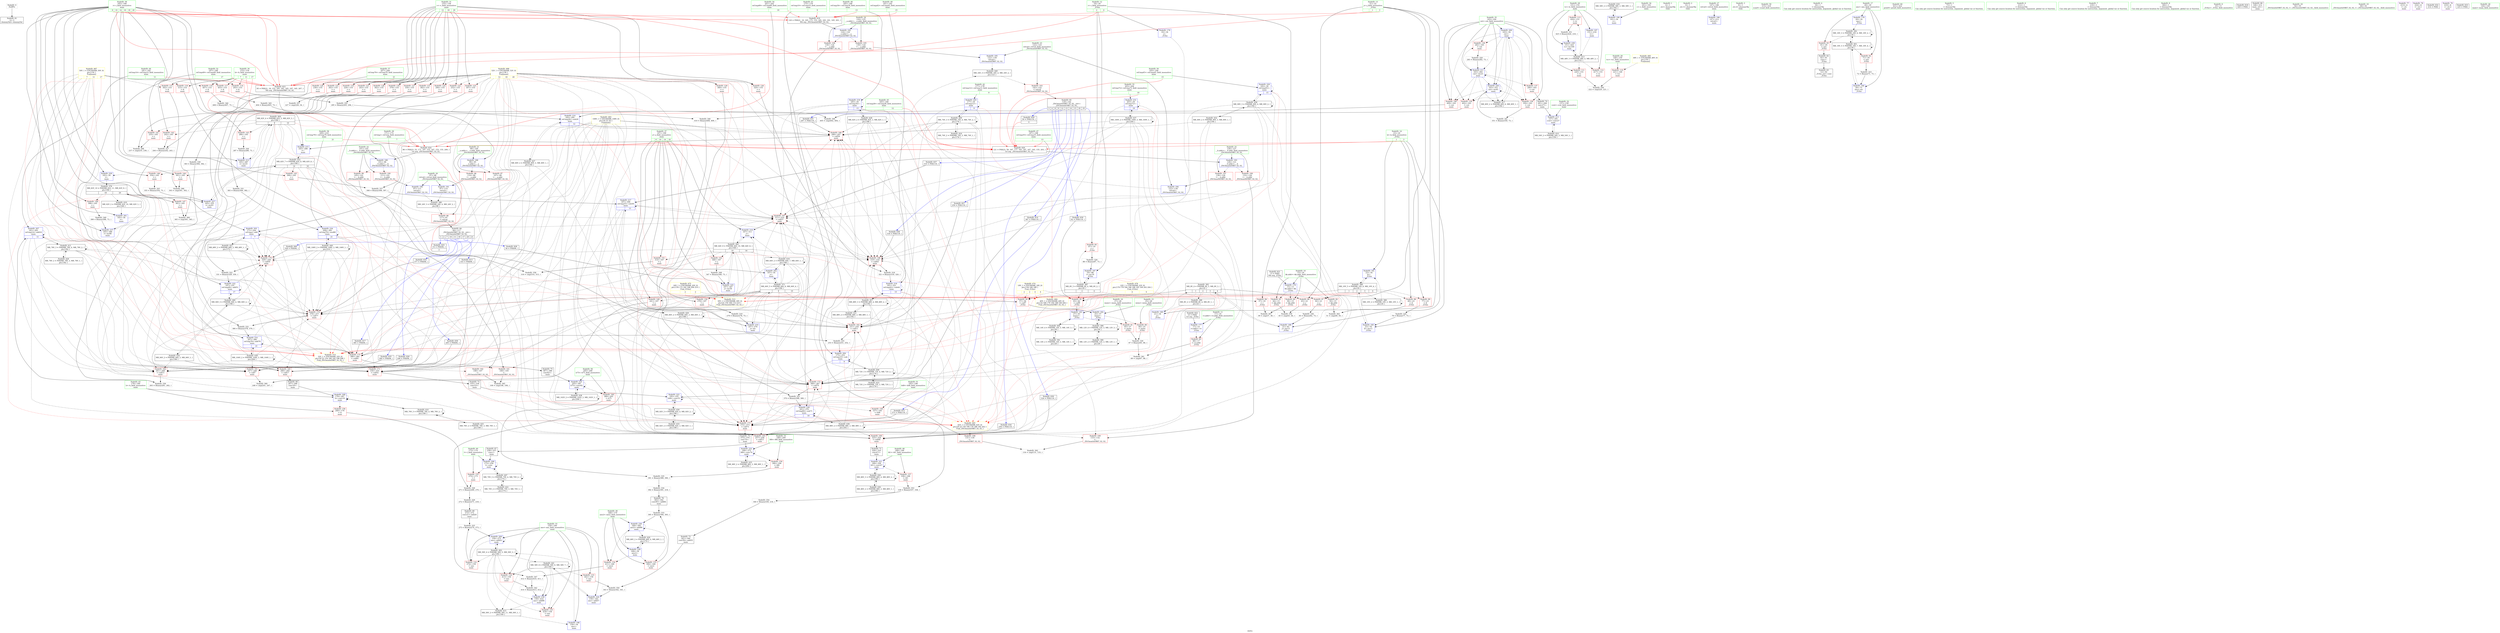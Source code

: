 digraph "SVFG" {
	label="SVFG";

	Node0x556670a62c60 [shape=record,color=grey,label="{NodeID: 0\nNullPtr}"];
	Node0x556670a62c60 -> Node0x556670b825e0[style=solid];
	Node0x556670b96e40 [shape=record,color=grey,label="{NodeID: 360\n248 = cmp(241, 247, )\n}"];
	Node0x556670b843f0 [shape=record,color=blue,label="{NodeID: 194\n122\<--136\nretval\<--\n_ZSt3maxIxERKT_S2_S2_\n}"];
	Node0x556670b843f0 -> Node0x556670bc21a0[style=dashed];
	Node0x556670b81760 [shape=record,color=red,label="{NodeID: 111\n220\<--151\n\<--tc\nmain\n}"];
	Node0x556670b81760 -> Node0x556670b96840[style=solid];
	Node0x556670b58d00 [shape=record,color=green,label="{NodeID: 28\n149\<--150\ntcc\<--tcc_field_insensitive\nmain\n}"];
	Node0x556670b58d00 -> Node0x556670b81690[style=solid];
	Node0x556670c02d50 [shape=record,color=black,label="{NodeID: 637\n310 = PHI(119, )\n}"];
	Node0x556670c02d50 -> Node0x556670b88c20[style=solid];
	Node0x556670b8b880 [shape=record,color=black,label="{NodeID: 388\nMR_8V_2 = PHI(MR_8V_4, MR_8V_1, )\npts\{22 \}\n}"];
	Node0x556670b8b880 -> Node0x556670b896b0[style=dashed];
	Node0x556670b8c8e0 [shape=record,color=blue,label="{NodeID: 222\n197\<--331\nref.tmp49\<--add51\nmain\n|{|<s4>17}}"];
	Node0x556670b8c8e0 -> Node0x556670b88e90[style=dashed];
	Node0x556670b8c8e0 -> Node0x556670b88f60[style=dashed];
	Node0x556670b8c8e0 -> Node0x556670b8c8e0[style=dashed];
	Node0x556670b8c8e0 -> Node0x556670bc58a0[style=dashed];
	Node0x556670b8c8e0:s4 -> Node0x556670bb3d20[style=dashed,color=red];
	Node0x556670b87560 [shape=record,color=red,label="{NodeID: 139\n402\<--163\n\<--cnt\nmain\n}"];
	Node0x556670b87560 -> Node0x556670b97440[style=solid];
	Node0x556670b821d0 [shape=record,color=green,label="{NodeID: 56\n205\<--206\nh75\<--h75_field_insensitive\nmain\n}"];
	Node0x556670b821d0 -> Node0x556670b88670[style=solid];
	Node0x556670b821d0 -> Node0x556670b8d370[style=solid];
	Node0x556670bb7ca0 [shape=record,color=black,label="{NodeID: 416\nMR_58V_2 = PHI(MR_58V_3, MR_58V_1, )\npts\{162 \}\n}"];
	Node0x556670bb7ca0 -> Node0x556670b84800[style=dashed];
	Node0x556670b945c0 [shape=record,color=grey,label="{NodeID: 333\n395 = Binary(394, 393, )\n}"];
	Node0x556670b945c0 -> Node0x556670b8d440[style=solid];
	Node0x556670b88c20 [shape=record,color=red,label="{NodeID: 167\n311\<--310\n\<--call37\nmain\n}"];
	Node0x556670b88c20 -> Node0x556670b8c5a0[style=solid];
	Node0x556670b83890 [shape=record,color=red,label="{NodeID: 84\n37\<--19\n\<--i\n_Z1fxx\n}"];
	Node0x556670b83890 -> Node0x556670b978c0[style=solid];
	Node0x556670b77c50 [shape=record,color=green,label="{NodeID: 1\n4\<--1\n.str\<--dummyObj\nGlob }"];
	Node0x556670b96fc0 [shape=record,color=grey,label="{NodeID: 361\n69 = cmp(67, 68, )\n}"];
	Node0x556670b844c0 [shape=record,color=blue,label="{NodeID: 195\n122\<--139\nretval\<--\n_ZSt3maxIxERKT_S2_S2_\n}"];
	Node0x556670b844c0 -> Node0x556670bc21a0[style=dashed];
	Node0x556670b81830 [shape=record,color=red,label="{NodeID: 112\n417\<--151\n\<--tc\nmain\n}"];
	Node0x556670b7fc80 [shape=record,color=green,label="{NodeID: 29\n151\<--152\ntc\<--tc_field_insensitive\nmain\n}"];
	Node0x556670b7fc80 -> Node0x556670b81760[style=solid];
	Node0x556670b7fc80 -> Node0x556670b81830[style=solid];
	Node0x556670b7fc80 -> Node0x556670b81900[style=solid];
	Node0x556670b7fc80 -> Node0x556670b84660[style=solid];
	Node0x556670b7fc80 -> Node0x556670b8d6b0[style=solid];
	Node0x556670c02e90 [shape=record,color=black,label="{NodeID: 638\n318 = PHI(119, )\n}"];
	Node0x556670c02e90 -> Node0x556670b88cf0[style=solid];
	Node0x556670b8bd80 [shape=record,color=black,label="{NodeID: 389\nMR_10V_2 = PHI(MR_10V_3, MR_10V_1, )\npts\{24 \}\n}"];
	Node0x556670b8bd80 -> Node0x556670b89780[style=dashed];
	Node0x556670b8bd80 -> Node0x556670b8bd80[style=dashed];
	Node0x556670b8c9b0 [shape=record,color=blue,label="{NodeID: 223\n195\<--335\nh48\<--conv53\nmain\n}"];
	Node0x556670b8c9b0 -> Node0x556670b884d0[style=dashed];
	Node0x556670b8c9b0 -> Node0x556670b8c9b0[style=dashed];
	Node0x556670b8c9b0 -> Node0x556670bc53a0[style=dashed];
	Node0x556670b87630 [shape=record,color=red,label="{NodeID: 140\n409\<--163\n\<--cnt\nmain\n}"];
	Node0x556670b87630 -> Node0x556670b95940[style=solid];
	Node0x556670b822a0 [shape=record,color=green,label="{NodeID: 57\n207\<--208\nref.tmp76\<--ref.tmp76_field_insensitive\nmain\n|{|<s1>21}}"];
	Node0x556670b822a0 -> Node0x556670b8d1d0[style=solid];
	Node0x556670b822a0:s1 -> Node0x556670c01430[style=solid,color=red];
	Node0x556670bb81a0 [shape=record,color=black,label="{NodeID: 417\nMR_60V_2 = PHI(MR_60V_6, MR_60V_1, )\npts\{164 \}\n}"];
	Node0x556670bb81a0 -> Node0x556670b848d0[style=dashed];
	Node0x556670b94740 [shape=record,color=grey,label="{NodeID: 334\n392 = Binary(391, 218, )\n}"];
	Node0x556670b94740 -> Node0x556670b83210[style=solid];
	Node0x556670b88cf0 [shape=record,color=red,label="{NodeID: 168\n319\<--318\n\<--call43\nmain\n}"];
	Node0x556670b88cf0 -> Node0x556670b92f40[style=solid];
	Node0x556670b83960 [shape=record,color=red,label="{NodeID: 85\n87\<--19\n\<--i\n_Z1fxx\n}"];
	Node0x556670b83960 -> Node0x556670b93e40[style=solid];
	Node0x556670b58320 [shape=record,color=green,label="{NodeID: 2\n6\<--1\n.str.1\<--dummyObj\nGlob }"];
	Node0x556670b97140 [shape=record,color=grey,label="{NodeID: 362\n134 = cmp(131, 133, )\n}"];
	Node0x556670b84590 [shape=record,color=blue,label="{NodeID: 196\n147\<--212\nretval\<--\nmain\n}"];
	Node0x556670b81900 [shape=record,color=red,label="{NodeID: 113\n424\<--151\n\<--tc\nmain\n}"];
	Node0x556670b81900 -> Node0x556670b960c0[style=solid];
	Node0x556670b7fd10 [shape=record,color=green,label="{NodeID: 30\n153\<--154\nk\<--k_field_insensitive\nmain\n|{|<s5>7|<s6>11|<s7>17}}"];
	Node0x556670b7fd10 -> Node0x556670b819d0[style=solid];
	Node0x556670b7fd10 -> Node0x556670b81aa0[style=solid];
	Node0x556670b7fd10 -> Node0x556670b862b0[style=solid];
	Node0x556670b7fd10 -> Node0x556670b86380[style=solid];
	Node0x556670b7fd10 -> Node0x556670b86450[style=solid];
	Node0x556670b7fd10:s5 -> Node0x556670c01430[style=solid,color=red];
	Node0x556670b7fd10:s6 -> Node0x556670c01740[style=solid,color=red];
	Node0x556670b7fd10:s7 -> Node0x556670c01740[style=solid,color=red];
	Node0x556670c02fd0 [shape=record,color=black,label="{NodeID: 639\n324 = PHI(119, )\n}"];
	Node0x556670c02fd0 -> Node0x556670b88dc0[style=solid];
	Node0x556670b8be70 [shape=record,color=black,label="{NodeID: 390\nMR_12V_2 = PHI(MR_12V_3, MR_12V_1, )\npts\{26 \}\n}"];
	Node0x556670b8be70 -> Node0x556670b8be70[style=dashed];
	Node0x556670b8be70 -> Node0x556670bb1f90[style=dashed];
	Node0x556670b8ca80 [shape=record,color=blue,label="{NodeID: 224\n159\<--343\nans\<--add57\nmain\n}"];
	Node0x556670b8ca80 -> Node0x556670bbf9a0[style=dashed];
	Node0x556670b87700 [shape=record,color=red,label="{NodeID: 141\n235\<--165\n\<--i\nmain\n}"];
	Node0x556670b87700 -> Node0x556670b97a40[style=solid];
	Node0x556670b82370 [shape=record,color=green,label="{NodeID: 58\n209\<--210\nref.tmp79\<--ref.tmp79_field_insensitive\nmain\n|{|<s1>21}}"];
	Node0x556670b82370 -> Node0x556670b8d2a0[style=solid];
	Node0x556670b82370:s1 -> Node0x556670c01740[style=solid,color=red];
	Node0x556670bb86a0 [shape=record,color=black,label="{NodeID: 418\nMR_62V_2 = PHI(MR_62V_10, MR_62V_1, )\npts\{166 \}\n}"];
	Node0x556670bb86a0 -> Node0x556670b849a0[style=dashed];
	Node0x556670b948c0 [shape=record,color=grey,label="{NodeID: 335\n391 = Binary(389, 390, )\n}"];
	Node0x556670b948c0 -> Node0x556670b94740[style=solid];
	Node0x556670b88dc0 [shape=record,color=red,label="{NodeID: 169\n325\<--324\n\<--call46\nmain\n}"];
	Node0x556670b88dc0 -> Node0x556670b82e00[style=solid];
	Node0x556670b83a30 [shape=record,color=red,label="{NodeID: 86\n43\<--21\n\<--j\n_Z1fxx\n}"];
	Node0x556670b83a30 -> Node0x556670b96cc0[style=solid];
	Node0x556670b3af40 [shape=record,color=green,label="{NodeID: 3\n8\<--1\n.str.2\<--dummyObj\nGlob }"];
	Node0x556670b972c0 [shape=record,color=grey,label="{NodeID: 363\n51 = cmp(49, 50, )\n}"];
	Node0x556670b84660 [shape=record,color=blue,label="{NodeID: 197\n151\<--218\ntc\<--\nmain\n}"];
	Node0x556670b84660 -> Node0x556670bb6da0[style=dashed];
	Node0x556670b819d0 [shape=record,color=red,label="{NodeID: 114\n293\<--153\n\<--k\nmain\n}"];
	Node0x556670b819d0 -> Node0x556670b96240[style=solid];
	Node0x556670b7fda0 [shape=record,color=green,label="{NodeID: 31\n155\<--156\nv\<--v_field_insensitive\nmain\n|{|<s13>12|<s14>18|<s15>20}}"];
	Node0x556670b7fda0 -> Node0x556670b86520[style=solid];
	Node0x556670b7fda0 -> Node0x556670b865f0[style=solid];
	Node0x556670b7fda0 -> Node0x556670b866c0[style=solid];
	Node0x556670b7fda0 -> Node0x556670b86790[style=solid];
	Node0x556670b7fda0 -> Node0x556670b86860[style=solid];
	Node0x556670b7fda0 -> Node0x556670b86930[style=solid];
	Node0x556670b7fda0 -> Node0x556670b86a00[style=solid];
	Node0x556670b7fda0 -> Node0x556670b86ad0[style=solid];
	Node0x556670b7fda0 -> Node0x556670b86ba0[style=solid];
	Node0x556670b7fda0 -> Node0x556670b86c70[style=solid];
	Node0x556670b7fda0 -> Node0x556670b86d40[style=solid];
	Node0x556670b7fda0 -> Node0x556670b86e10[style=solid];
	Node0x556670b7fda0 -> Node0x556670b86ee0[style=solid];
	Node0x556670b7fda0:s13 -> Node0x556670c00650[style=solid,color=red];
	Node0x556670b7fda0:s14 -> Node0x556670c00f10[style=solid,color=red];
	Node0x556670b7fda0:s15 -> Node0x556670c01740[style=solid,color=red];
	Node0x556670c03110 [shape=record,color=black,label="{NodeID: 640\n328 = PHI(94, )\n}"];
	Node0x556670c03110 -> Node0x556670b88e90[style=solid];
	Node0x556670bc73d0 [shape=record,color=yellow,style=double,label="{NodeID: 474\n18V_1 = ENCHI(MR_18V_0)\npts\{156 166 168 \}\nFun[_Z1fxx]|{|<s2>2|<s3>2|<s4>4|<s5>4}}"];
	Node0x556670bc73d0 -> Node0x556670b840b0[style=dashed];
	Node0x556670bc73d0 -> Node0x556670b84180[style=dashed];
	Node0x556670bc73d0:s2 -> Node0x556670bb3c10[style=dashed,color=red];
	Node0x556670bc73d0:s3 -> Node0x556670bb3d20[style=dashed,color=red];
	Node0x556670bc73d0:s4 -> Node0x556670bc6a80[style=dashed,color=red];
	Node0x556670bc73d0:s5 -> Node0x556670bc6b90[style=dashed,color=red];
	Node0x556670b8bf60 [shape=record,color=black,label="{NodeID: 391\nMR_14V_2 = PHI(MR_14V_3, MR_14V_1, )\npts\{28 \}\n}"];
	Node0x556670b8bf60 -> Node0x556670b8bf60[style=dashed];
	Node0x556670b8bf60 -> Node0x556670bb2490[style=dashed];
	Node0x556670b8cb50 [shape=record,color=blue,label="{NodeID: 225\n167\<--347\nj\<--inc59\nmain\n}"];
	Node0x556670b8cb50 -> Node0x556670bbfea0[style=dashed];
	Node0x556670b877d0 [shape=record,color=red,label="{NodeID: 142\n242\<--165\n\<--i\nmain\n}"];
	Node0x556670b877d0 -> Node0x556670b93cc0[style=solid];
	Node0x556670b82440 [shape=record,color=green,label="{NodeID: 59\n215\<--216\nscanf\<--scanf_field_insensitive\n}"];
	Node0x556670bb8ba0 [shape=record,color=black,label="{NodeID: 419\nMR_64V_2 = PHI(MR_64V_7, MR_64V_1, )\npts\{168 \}\n}"];
	Node0x556670bb8ba0 -> Node0x556670b88b50[style=dashed];
	Node0x556670bb8ba0 -> Node0x556670b88c20[style=dashed];
	Node0x556670bb8ba0 -> Node0x556670b89030[style=dashed];
	Node0x556670bb8ba0 -> Node0x556670b89100[style=dashed];
	Node0x556670bb8ba0 -> Node0x556670b891d0[style=dashed];
	Node0x556670bb8ba0 -> Node0x556670b892a0[style=dashed];
	Node0x556670bb8ba0 -> Node0x556670b84a70[style=dashed];
	Node0x556670bb8ba0 -> Node0x556670b8c5a0[style=dashed];
	Node0x556670bb8ba0 -> Node0x556670bb8ba0[style=dashed];
	Node0x556670b94a40 [shape=record,color=grey,label="{NodeID: 336\n263 = Binary(261, 262, )\n}"];
	Node0x556670b94a40 -> Node0x556670b84e80[style=solid];
	Node0x556670b88e90 [shape=record,color=red,label="{NodeID: 170\n329\<--328\n\<--call50\nmain\n}"];
	Node0x556670b88e90 -> Node0x556670b93540[style=solid];
	Node0x556670b83b00 [shape=record,color=red,label="{NodeID: 87\n82\<--21\n\<--j\n_Z1fxx\n}"];
	Node0x556670b83b00 -> Node0x556670b94d40[style=solid];
	Node0x556670b3b8b0 [shape=record,color=green,label="{NodeID: 4\n34\<--1\n\<--dummyObj\nCan only get source location for instruction, argument, global var or function.}"];
	Node0x5566707aee80 [shape=record,color=black,label="{NodeID: 613\n333 = PHI(94, )\n}"];
	Node0x5566707aee80 -> Node0x556670b88f60[style=solid];
	Node0x556670b97440 [shape=record,color=grey,label="{NodeID: 364\n405 = cmp(402, 404, )\n}"];
	Node0x556670b84730 [shape=record,color=blue,label="{NodeID: 198\n159\<--34\nans\<--\nmain\n}"];
	Node0x556670b84730 -> Node0x556670ba6a90[style=dashed];
	Node0x556670b81aa0 [shape=record,color=red,label="{NodeID: 115\n302\<--153\n\<--k\nmain\n}"];
	Node0x556670b81aa0 -> Node0x556670b97740[style=solid];
	Node0x556670b7fe30 [shape=record,color=green,label="{NodeID: 32\n157\<--158\nccnt\<--ccnt_field_insensitive\nmain\n}"];
	Node0x556670b7fe30 -> Node0x556670b8c190[style=solid];
	Node0x556670bc74b0 [shape=record,color=yellow,style=double,label="{NodeID: 475\n20V_1 = ENCHI(MR_20V_0)\npts\{154 172 182 198 208 210 \}\nFun[_Z1fxx]|{|<s1>2|<s2>2}}"];
	Node0x556670bc74b0 -> Node0x556670b840b0[style=dashed];
	Node0x556670bc74b0:s1 -> Node0x556670bb3c10[style=dashed,color=red];
	Node0x556670bc74b0:s2 -> Node0x556670bb3d20[style=dashed,color=red];
	Node0x556670bafcc0 [shape=record,color=black,label="{NodeID: 392\nMR_16V_3 = PHI(MR_16V_4, MR_16V_2, )\npts\{30 \}\n}"];
	Node0x556670bafcc0 -> Node0x556670b83fe0[style=dashed];
	Node0x556670bafcc0 -> Node0x556670bafcc0[style=dashed];
	Node0x556670bafcc0 -> Node0x556670bb2990[style=dashed];
	Node0x556670b8cc20 [shape=record,color=blue,label="{NodeID: 226\n163\<--351\ncnt\<--inc61\nmain\n}"];
	Node0x556670b8cc20 -> Node0x556670b87490[style=dashed];
	Node0x556670b8cc20 -> Node0x556670b87560[style=dashed];
	Node0x556670b8cc20 -> Node0x556670b87630[style=dashed];
	Node0x556670b8cc20 -> Node0x556670b8cc20[style=dashed];
	Node0x556670b8cc20 -> Node0x556670bb81a0[style=dashed];
	Node0x556670b878a0 [shape=record,color=red,label="{NodeID: 143\n286\<--165\n\<--i\nmain\n}"];
	Node0x556670b878a0 -> Node0x556670b95640[style=solid];
	Node0x556670b82510 [shape=record,color=green,label="{NodeID: 60\n421\<--422\nprintf\<--printf_field_insensitive\n}"];
	Node0x556670bb90a0 [shape=record,color=black,label="{NodeID: 420\nMR_66V_2 = PHI(MR_66V_4, MR_66V_1, )\npts\{170 \}\n}"];
	Node0x556670bb90a0 -> Node0x556670b8cdc0[style=dashed];
	Node0x556670b94bc0 [shape=record,color=grey,label="{NodeID: 337\n308 = Binary(306, 307, )\n}"];
	Node0x556670b94bc0 -> Node0x556670b8c4d0[style=solid];
	Node0x556670b88f60 [shape=record,color=red,label="{NodeID: 171\n334\<--333\n\<--call52\nmain\n}"];
	Node0x556670b88f60 -> Node0x556670b82ed0[style=solid];
	Node0x556670b83bd0 [shape=record,color=red,label="{NodeID: 88\n49\<--23\n\<--k\n_Z1fxx\n}"];
	Node0x556670b83bd0 -> Node0x556670b972c0[style=solid];
	Node0x556670b3b550 [shape=record,color=green,label="{NodeID: 5\n73\<--1\n\<--dummyObj\nCan only get source location for instruction, argument, global var or function.}"];
	Node0x5566707b13b0 [shape=record,color=black,label="{NodeID: 614\n367 = PHI(119, )\n}"];
	Node0x5566707b13b0 -> Node0x556670b89030[style=solid];
	Node0x556670b975c0 [shape=record,color=grey,label="{NodeID: 365\n109 = cmp(106, 108, )\n}"];
	Node0x556670b84800 [shape=record,color=blue,label="{NodeID: 199\n161\<--34\nc\<--\nmain\n}"];
	Node0x556670b84800 -> Node0x556670bb7ca0[style=dashed];
	Node0x556670b862b0 [shape=record,color=red,label="{NodeID: 116\n315\<--153\n\<--k\nmain\n}"];
	Node0x556670b862b0 -> Node0x556670b96b40[style=solid];
	Node0x556670b7ff00 [shape=record,color=green,label="{NodeID: 33\n159\<--160\nans\<--ans_field_insensitive\nmain\n}"];
	Node0x556670b7ff00 -> Node0x556670b86fb0[style=solid];
	Node0x556670b7ff00 -> Node0x556670b87080[style=solid];
	Node0x556670b7ff00 -> Node0x556670b87150[style=solid];
	Node0x556670b7ff00 -> Node0x556670b87220[style=solid];
	Node0x556670b7ff00 -> Node0x556670b84730[style=solid];
	Node0x556670b7ff00 -> Node0x556670b85020[style=solid];
	Node0x556670b7ff00 -> Node0x556670b8ca80[style=solid];
	Node0x556670b7ff00 -> Node0x556670b8d5e0[style=solid];
	Node0x556670bc7590 [shape=record,color=yellow,style=double,label="{NodeID: 476\n22V_1 = ENCHI(MR_22V_0)\npts\{176 178 184 186 188 192 194 202 204 \}\nFun[_Z1fxx]|{|<s1>4|<s2>4}}"];
	Node0x556670bc7590 -> Node0x556670b84180[style=dashed];
	Node0x556670bc7590:s1 -> Node0x556670bc6a80[style=dashed,color=red];
	Node0x556670bc7590:s2 -> Node0x556670bc6b90[style=dashed,color=red];
	Node0x556670bb0190 [shape=record,color=black,label="{NodeID: 393\nMR_8V_4 = PHI(MR_8V_5, MR_8V_3, )\npts\{22 \}\n|{|<s6>1|<s7>2|<s8>3|<s9>4}}"];
	Node0x556670bb0190 -> Node0x556670b83a30[style=dashed];
	Node0x556670bb0190 -> Node0x556670b83b00[style=dashed];
	Node0x556670bb0190 -> Node0x556670b840b0[style=dashed];
	Node0x556670bb0190 -> Node0x556670b84180[style=dashed];
	Node0x556670bb0190 -> Node0x556670b89b90[style=dashed];
	Node0x556670bb0190 -> Node0x556670b8b880[style=dashed];
	Node0x556670bb0190:s6 -> Node0x556670bb3d20[style=dashed,color=red];
	Node0x556670bb0190:s7 -> Node0x556670bb3d20[style=dashed,color=red];
	Node0x556670bb0190:s8 -> Node0x556670bc6b90[style=dashed,color=red];
	Node0x556670bb0190:s9 -> Node0x556670bc6b90[style=dashed,color=red];
	Node0x556670b8ccf0 [shape=record,color=blue,label="{NodeID: 227\n165\<--355\ni\<--inc63\nmain\n}"];
	Node0x556670b8ccf0 -> Node0x556670bc30a0[style=dashed];
	Node0x556670b87970 [shape=record,color=red,label="{NodeID: 144\n301\<--165\n\<--i\nmain\n}"];
	Node0x556670b87970 -> Node0x556670b97740[style=solid];
	Node0x556670b825e0 [shape=record,color=black,label="{NodeID: 61\n2\<--3\ndummyVal\<--dummyVal\n}"];
	Node0x556670bb95a0 [shape=record,color=black,label="{NodeID: 421\nMR_68V_2 = PHI(MR_68V_3, MR_68V_1, )\npts\{172 \}\n}"];
	Node0x556670bb95a0 -> Node0x556670b88e90[style=dashed];
	Node0x556670bb95a0 -> Node0x556670b88f60[style=dashed];
	Node0x556670bb95a0 -> Node0x556670b891d0[style=dashed];
	Node0x556670bb95a0 -> Node0x556670b892a0[style=dashed];
	Node0x556670bb95a0 -> Node0x556670b84b40[style=dashed];
	Node0x556670bb95a0 -> Node0x556670bb95a0[style=dashed];
	Node0x556670b94d40 [shape=record,color=grey,label="{NodeID: 338\n83 = Binary(82, 73, )\n}"];
	Node0x556670b94d40 -> Node0x556670b89b90[style=solid];
	Node0x556670b89030 [shape=record,color=red,label="{NodeID: 172\n368\<--367\n\<--call70\nmain\n}"];
	Node0x556670b89030 -> Node0x556670b933c0[style=solid];
	Node0x556670b83ca0 [shape=record,color=red,label="{NodeID: 89\n77\<--23\n\<--k\n_Z1fxx\n}"];
	Node0x556670b83ca0 -> Node0x556670b93840[style=solid];
	Node0x556670b57cd0 [shape=record,color=green,label="{NodeID: 6\n212\<--1\n\<--dummyObj\nCan only get source location for instruction, argument, global var or function.}"];
	Node0x556670c001c0 [shape=record,color=black,label="{NodeID: 615\n373 = PHI(119, )\n}"];
	Node0x556670c001c0 -> Node0x556670b89100[style=solid];
	Node0x556670bc21a0 [shape=record,color=black,label="{NodeID: 449\nMR_34V_3 = PHI(MR_34V_4, MR_34V_2, )\npts\{123 \}\n}"];
	Node0x556670bc21a0 -> Node0x556670b810e0[style=dashed];
	Node0x556670b97740 [shape=record,color=grey,label="{NodeID: 366\n303 = cmp(301, 302, )\n}"];
	Node0x556670b848d0 [shape=record,color=blue,label="{NodeID: 200\n163\<--34\ncnt\<--\nmain\n}"];
	Node0x556670b848d0 -> Node0x556670b872f0[style=dashed];
	Node0x556670b848d0 -> Node0x556670b873c0[style=dashed];
	Node0x556670b848d0 -> Node0x556670b87490[style=dashed];
	Node0x556670b848d0 -> Node0x556670b87560[style=dashed];
	Node0x556670b848d0 -> Node0x556670b87630[style=dashed];
	Node0x556670b848d0 -> Node0x556670b851c0[style=dashed];
	Node0x556670b848d0 -> Node0x556670b8cc20[style=dashed];
	Node0x556670b848d0 -> Node0x556670bb81a0[style=dashed];
	Node0x556670b86380 [shape=record,color=red,label="{NodeID: 117\n403\<--153\n\<--k\nmain\n}"];
	Node0x556670b86380 -> Node0x556670b957c0[style=solid];
	Node0x556670b7ffd0 [shape=record,color=green,label="{NodeID: 34\n161\<--162\nc\<--c_field_insensitive\nmain\n}"];
	Node0x556670b7ffd0 -> Node0x556670b84800[style=solid];
	Node0x556670b8cdc0 [shape=record,color=blue,label="{NodeID: 228\n169\<--34\nans2\<--\nmain\n}"];
	Node0x556670b8cdc0 -> Node0x556670b880c0[style=dashed];
	Node0x556670b8cdc0 -> Node0x556670b88190[style=dashed];
	Node0x556670b8cdc0 -> Node0x556670b8d440[style=dashed];
	Node0x556670b8cdc0 -> Node0x556670bb90a0[style=dashed];
	Node0x556670b87a40 [shape=record,color=red,label="{NodeID: 145\n306\<--165\n\<--i\nmain\n}"];
	Node0x556670b87a40 -> Node0x556670b94bc0[style=solid];
	Node0x556670b826b0 [shape=record,color=black,label="{NodeID: 62\n92\<--91\nconv\<--\n_Z1fxx\n}"];
	Node0x556670b826b0 -> Node0x556670b82780[style=solid];
	Node0x556670bb9aa0 [shape=record,color=black,label="{NodeID: 422\nMR_70V_2 = PHI(MR_70V_3, MR_70V_1, )\npts\{174 \}\n}"];
	Node0x556670bb9aa0 -> Node0x556670bb4fa0[style=dashed];
	Node0x556670b94ec0 [shape=record,color=grey,label="{NodeID: 339\n363 = Binary(364, 362, )\n}"];
	Node0x556670b94ec0 -> Node0x556670b97bc0[style=solid];
	Node0x556670b89100 [shape=record,color=red,label="{NodeID: 173\n374\<--373\n\<--call73\nmain\n}"];
	Node0x556670b89100 -> Node0x556670b83070[style=solid];
	Node0x556670b83d70 [shape=record,color=red,label="{NodeID: 90\n66\<--25\n\<--minn\n_Z1fxx\n}"];
	Node0x556670b83d70 -> Node0x556670b94140[style=solid];
	Node0x556670b7f3a0 [shape=record,color=green,label="{NodeID: 7\n218\<--1\n\<--dummyObj\nCan only get source location for instruction, argument, global var or function.}"];
	Node0x556670c00300 [shape=record,color=black,label="{NodeID: 616\n377 = PHI(94, )\n}"];
	Node0x556670c00300 -> Node0x556670b891d0[style=solid];
	Node0x556670b978c0 [shape=record,color=grey,label="{NodeID: 367\n39 = cmp(37, 38, )\n}"];
	Node0x556670b849a0 [shape=record,color=blue,label="{NodeID: 201\n165\<--34\ni\<--\nmain\n}"];
	Node0x556670b849a0 -> Node0x556670ba7080[style=dashed];
	Node0x556670b86450 [shape=record,color=red,label="{NodeID: 118\n407\<--153\n\<--k\nmain\n}"];
	Node0x556670b86450 -> Node0x556670b95040[style=solid];
	Node0x556670b800a0 [shape=record,color=green,label="{NodeID: 35\n163\<--164\ncnt\<--cnt_field_insensitive\nmain\n}"];
	Node0x556670b800a0 -> Node0x556670b872f0[style=solid];
	Node0x556670b800a0 -> Node0x556670b873c0[style=solid];
	Node0x556670b800a0 -> Node0x556670b87490[style=solid];
	Node0x556670b800a0 -> Node0x556670b87560[style=solid];
	Node0x556670b800a0 -> Node0x556670b87630[style=solid];
	Node0x556670b800a0 -> Node0x556670b848d0[style=solid];
	Node0x556670b800a0 -> Node0x556670b851c0[style=solid];
	Node0x556670b800a0 -> Node0x556670b8cc20[style=solid];
	Node0x556670b8ce90 [shape=record,color=blue,label="{NodeID: 229\n165\<--34\ni\<--\nmain\n}"];
	Node0x556670b8ce90 -> Node0x556670ba9690[style=dashed];
	Node0x556670b87b10 [shape=record,color=red,label="{NodeID: 146\n354\<--165\n\<--i\nmain\n}"];
	Node0x556670b87b10 -> Node0x556670b954c0[style=solid];
	Node0x556670b82780 [shape=record,color=black,label="{NodeID: 63\n12\<--92\n_Z1fxx_ret\<--conv\n_Z1fxx\n}"];
	Node0x556670bb9fa0 [shape=record,color=black,label="{NodeID: 423\nMR_72V_2 = PHI(MR_72V_3, MR_72V_1, )\npts\{176 \}\n}"];
	Node0x556670bb9fa0 -> Node0x556670bb54a0[style=dashed];
	Node0x556670b95040 [shape=record,color=grey,label="{NodeID: 340\n408 = Binary(407, 73, )\n}"];
	Node0x556670b95040 -> Node0x556670b95940[style=solid];
	Node0x556670b891d0 [shape=record,color=red,label="{NodeID: 174\n378\<--377\n\<--call77\nmain\n}"];
	Node0x556670b891d0 -> Node0x556670b94440[style=solid];
	Node0x556670b83e40 [shape=record,color=red,label="{NodeID: 91\n65\<--27\n\<--maxx\n_Z1fxx\n}"];
	Node0x556670b83e40 -> Node0x556670b94140[style=solid];
	Node0x556670b575e0 [shape=record,color=green,label="{NodeID: 8\n364\<--1\n\<--dummyObj\nCan only get source location for instruction, argument, global var or function.}"];
	Node0x556670c00440 [shape=record,color=black,label="{NodeID: 617\n385 = PHI(94, )\n}"];
	Node0x556670c00440 -> Node0x556670b892a0[style=solid];
	Node0x556670b97a40 [shape=record,color=grey,label="{NodeID: 368\n237 = cmp(235, 236, )\n}"];
	Node0x556670b84a70 [shape=record,color=blue,label="{NodeID: 202\n167\<--34\nj\<--\nmain\n}"];
	Node0x556670b84a70 -> Node0x556670ba7390[style=dashed];
	Node0x556670b86520 [shape=record,color=red,label="{NodeID: 119\n226\<--155\n\<--v\nmain\n}"];
	Node0x556670b86520 -> Node0x556670b969c0[style=solid];
	Node0x556670b80170 [shape=record,color=green,label="{NodeID: 36\n165\<--166\ni\<--i_field_insensitive\nmain\n|{|<s14>8|<s15>10|<s16>14|<s17>16|<s18>18|<s19>20}}"];
	Node0x556670b80170 -> Node0x556670b87700[style=solid];
	Node0x556670b80170 -> Node0x556670b877d0[style=solid];
	Node0x556670b80170 -> Node0x556670b878a0[style=solid];
	Node0x556670b80170 -> Node0x556670b87970[style=solid];
	Node0x556670b80170 -> Node0x556670b87a40[style=solid];
	Node0x556670b80170 -> Node0x556670b87b10[style=solid];
	Node0x556670b80170 -> Node0x556670b87be0[style=solid];
	Node0x556670b80170 -> Node0x556670b87cb0[style=solid];
	Node0x556670b80170 -> Node0x556670b849a0[style=solid];
	Node0x556670b80170 -> Node0x556670b8c0c0[style=solid];
	Node0x556670b80170 -> Node0x556670b8c330[style=solid];
	Node0x556670b80170 -> Node0x556670b8ccf0[style=solid];
	Node0x556670b80170 -> Node0x556670b8ce90[style=solid];
	Node0x556670b80170 -> Node0x556670b8d510[style=solid];
	Node0x556670b80170:s14 -> Node0x556670c00650[style=solid,color=red];
	Node0x556670b80170:s15 -> Node0x556670c01430[style=solid,color=red];
	Node0x556670b80170:s16 -> Node0x556670c00650[style=solid,color=red];
	Node0x556670b80170:s17 -> Node0x556670c01430[style=solid,color=red];
	Node0x556670b80170:s18 -> Node0x556670c00650[style=solid,color=red];
	Node0x556670b80170:s19 -> Node0x556670c01430[style=solid,color=red];
	Node0x556670b8cf60 [shape=record,color=blue,label="{NodeID: 230\n201\<--370\nref.tmp69\<--sub71\nmain\n|{|<s4>19}}"];
	Node0x556670b8cf60 -> Node0x556670b89030[style=dashed];
	Node0x556670b8cf60 -> Node0x556670b89100[style=dashed];
	Node0x556670b8cf60 -> Node0x556670b8cf60[style=dashed];
	Node0x556670b8cf60 -> Node0x556670bbe0a0[style=dashed];
	Node0x556670b8cf60:s4 -> Node0x556670bc6b90[style=dashed,color=red];
	Node0x556670b87be0 [shape=record,color=red,label="{NodeID: 147\n361\<--165\n\<--i\nmain\n}"];
	Node0x556670b87be0 -> Node0x556670b97bc0[style=solid];
	Node0x556670b82850 [shape=record,color=black,label="{NodeID: 64\n94\<--117\n_ZSt3minIxERKT_S2_S2__ret\<--\n_ZSt3minIxERKT_S2_S2_\n|{<s0>1|<s1>2|<s2>7|<s3>10|<s4>11|<s5>16|<s6>17|<s7>20|<s8>21}}"];
	Node0x556670b82850:s0 -> Node0x556670c01de0[style=solid,color=blue];
	Node0x556670b82850:s1 -> Node0x556670c022c0[style=solid,color=blue];
	Node0x556670b82850:s2 -> Node0x556670c020a0[style=solid,color=blue];
	Node0x556670b82850:s3 -> Node0x556670c02ad0[style=solid,color=blue];
	Node0x556670b82850:s4 -> Node0x556670c02c10[style=solid,color=blue];
	Node0x556670b82850:s5 -> Node0x556670c03110[style=solid,color=blue];
	Node0x556670b82850:s6 -> Node0x5566707aee80[style=solid,color=blue];
	Node0x556670b82850:s7 -> Node0x556670c00300[style=solid,color=blue];
	Node0x556670b82850:s8 -> Node0x556670c00440[style=solid,color=blue];
	Node0x556670bba4a0 [shape=record,color=black,label="{NodeID: 424\nMR_74V_2 = PHI(MR_74V_3, MR_74V_1, )\npts\{178 \}\n}"];
	Node0x556670bba4a0 -> Node0x556670bb59a0[style=dashed];
	Node0x556670b951c0 [shape=record,color=grey,label="{NodeID: 341\n351 = Binary(350, 73, )\n}"];
	Node0x556670b951c0 -> Node0x556670b8cc20[style=solid];
	Node0x556670b892a0 [shape=record,color=red,label="{NodeID: 175\n386\<--385\n\<--call81\nmain\n}"];
	Node0x556670b892a0 -> Node0x556670b83140[style=solid];
	Node0x556670b83f10 [shape=record,color=red,label="{NodeID: 92\n71\<--29\n\<--ans\n_Z1fxx\n}"];
	Node0x556670b83f10 -> Node0x556670b936c0[style=solid];
	Node0x556670b57670 [shape=record,color=green,label="{NodeID: 9\n10\<--11\n_Z1fxx\<--_Z1fxx_field_insensitive\n}"];
	Node0x556670c00580 [shape=record,color=black,label="{NodeID: 618\n420 = PHI()\n}"];
	Node0x556670bc30a0 [shape=record,color=black,label="{NodeID: 452\nMR_62V_7 = PHI(MR_62V_8, MR_62V_6, )\npts\{166 \}\n|{|<s10>14|<s11>16}}"];
	Node0x556670bc30a0 -> Node0x556670b87970[style=dashed];
	Node0x556670bc30a0 -> Node0x556670b87a40[style=dashed];
	Node0x556670bc30a0 -> Node0x556670b87b10[style=dashed];
	Node0x556670bc30a0 -> Node0x556670b88c20[style=dashed];
	Node0x556670bc30a0 -> Node0x556670b88cf0[style=dashed];
	Node0x556670bc30a0 -> Node0x556670b88dc0[style=dashed];
	Node0x556670bc30a0 -> Node0x556670b88e90[style=dashed];
	Node0x556670bc30a0 -> Node0x556670b88f60[style=dashed];
	Node0x556670bc30a0 -> Node0x556670b8ccf0[style=dashed];
	Node0x556670bc30a0 -> Node0x556670b8ce90[style=dashed];
	Node0x556670bc30a0:s10 -> Node0x556670bc6b90[style=dashed,color=red];
	Node0x556670bc30a0:s11 -> Node0x556670bb3d20[style=dashed,color=red];
	Node0x556670b97bc0 [shape=record,color=grey,label="{NodeID: 369\n365 = cmp(361, 363, )\n}"];
	Node0x556670b84b40 [shape=record,color=blue,label="{NodeID: 203\n171\<--244\nref.tmp\<--add\nmain\n|{|<s9>7}}"];
	Node0x556670b84b40 -> Node0x556670b88740[style=dashed];
	Node0x556670b84b40 -> Node0x556670b889b0[style=dashed];
	Node0x556670b84b40 -> Node0x556670b88a80[style=dashed];
	Node0x556670b84b40 -> Node0x556670b88e90[style=dashed];
	Node0x556670b84b40 -> Node0x556670b88f60[style=dashed];
	Node0x556670b84b40 -> Node0x556670b891d0[style=dashed];
	Node0x556670b84b40 -> Node0x556670b892a0[style=dashed];
	Node0x556670b84b40 -> Node0x556670b84b40[style=dashed];
	Node0x556670b84b40 -> Node0x556670bb95a0[style=dashed];
	Node0x556670b84b40:s9 -> Node0x556670bb3c10[style=dashed,color=red];
	Node0x556670b865f0 [shape=record,color=red,label="{NodeID: 120\n236\<--155\n\<--v\nmain\n}"];
	Node0x556670b865f0 -> Node0x556670b97a40[style=solid];
	Node0x556670b80240 [shape=record,color=green,label="{NodeID: 37\n167\<--168\nj\<--j_field_insensitive\nmain\n|{|<s8>8|<s9>10|<s10>14|<s11>16}}"];
	Node0x556670b80240 -> Node0x556670b87d80[style=solid];
	Node0x556670b80240 -> Node0x556670b87e50[style=solid];
	Node0x556670b80240 -> Node0x556670b87f20[style=solid];
	Node0x556670b80240 -> Node0x556670b87ff0[style=solid];
	Node0x556670b80240 -> Node0x556670b84a70[style=solid];
	Node0x556670b80240 -> Node0x556670b850f0[style=solid];
	Node0x556670b80240 -> Node0x556670b8c5a0[style=solid];
	Node0x556670b80240 -> Node0x556670b8cb50[style=solid];
	Node0x556670b80240:s8 -> Node0x556670c00f10[style=solid,color=red];
	Node0x556670b80240:s9 -> Node0x556670c01740[style=solid,color=red];
	Node0x556670b80240:s10 -> Node0x556670c00f10[style=solid,color=red];
	Node0x556670b80240:s11 -> Node0x556670c01740[style=solid,color=red];
	Node0x556670b8d030 [shape=record,color=blue,label="{NodeID: 231\n203\<--34\nref.tmp72\<--\nmain\n|{|<s4>19}}"];
	Node0x556670b8d030 -> Node0x556670b89030[style=dashed];
	Node0x556670b8d030 -> Node0x556670b89100[style=dashed];
	Node0x556670b8d030 -> Node0x556670b8d030[style=dashed];
	Node0x556670b8d030 -> Node0x556670bbe5a0[style=dashed];
	Node0x556670b8d030:s4 -> Node0x556670bc6a80[style=dashed,color=red];
	Node0x556670b87cb0 [shape=record,color=red,label="{NodeID: 148\n398\<--165\n\<--i\nmain\n}"];
	Node0x556670b87cb0 -> Node0x556670b95dc0[style=solid];
	Node0x556670b82920 [shape=record,color=black,label="{NodeID: 65\n119\<--142\n_ZSt3maxIxERKT_S2_S2__ret\<--\n_ZSt3maxIxERKT_S2_S2_\n|{<s0>3|<s1>4|<s2>8|<s3>9|<s4>12|<s5>13|<s6>14|<s7>15|<s8>18|<s9>19}}"];
	Node0x556670b82920:s0 -> Node0x556670c023d0[style=solid,color=blue];
	Node0x556670b82920:s1 -> Node0x556670c025a0[style=solid,color=blue];
	Node0x556670b82920:s2 -> Node0x556670c021b0[style=solid,color=blue];
	Node0x556670b82920:s3 -> Node0x556670c02960[style=solid,color=blue];
	Node0x556670b82920:s4 -> Node0x556670c026b0[style=solid,color=blue];
	Node0x556670b82920:s5 -> Node0x556670c02d50[style=solid,color=blue];
	Node0x556670b82920:s6 -> Node0x556670c02e90[style=solid,color=blue];
	Node0x556670b82920:s7 -> Node0x556670c02fd0[style=solid,color=blue];
	Node0x556670b82920:s8 -> Node0x5566707b13b0[style=solid,color=blue];
	Node0x556670b82920:s9 -> Node0x556670c001c0[style=solid,color=blue];
	Node0x556670bba9a0 [shape=record,color=black,label="{NodeID: 425\nMR_76V_2 = PHI(MR_76V_3, MR_76V_1, )\npts\{180 \}\n}"];
	Node0x556670bba9a0 -> Node0x556670bb5ea0[style=dashed];
	Node0x556670b95340 [shape=record,color=grey,label="{NodeID: 342\n414 = Binary(413, 412, )\n}"];
	Node0x556670b95340 -> Node0x556670b8d5e0[style=solid];
	Node0x556670b89370 [shape=record,color=blue,label="{NodeID: 176\n15\<--13\nkk.addr\<--kk\n_Z1fxx\n}"];
	Node0x556670b89370 -> Node0x556670b83550[style=dashed];
	Node0x556670b89370 -> Node0x556670b83620[style=dashed];
	Node0x556670b89370 -> Node0x556670b836f0[style=dashed];
	Node0x556670b83fe0 [shape=record,color=red,label="{NodeID: 93\n91\<--29\n\<--ans\n_Z1fxx\n}"];
	Node0x556670b83fe0 -> Node0x556670b826b0[style=solid];
	Node0x556670b57340 [shape=record,color=green,label="{NodeID: 10\n15\<--16\nkk.addr\<--kk.addr_field_insensitive\n_Z1fxx\n}"];
	Node0x556670b57340 -> Node0x556670b83550[style=solid];
	Node0x556670b57340 -> Node0x556670b83620[style=solid];
	Node0x556670b57340 -> Node0x556670b836f0[style=solid];
	Node0x556670b57340 -> Node0x556670b89370[style=solid];
	Node0x556670c00650 [shape=record,color=black,label="{NodeID: 619\n120 = PHI(21, 19, 165, 175, 155, 185, 165, 191, 165, 201, )\n0th arg _ZSt3maxIxERKT_S2_S2_ }"];
	Node0x556670c00650 -> Node0x556670b84250[style=solid];
	Node0x556670b84c10 [shape=record,color=blue,label="{NodeID: 204\n175\<--253\nref.tmp10\<--sub\nmain\n|{|<s4>9}}"];
	Node0x556670b84c10 -> Node0x556670b88810[style=dashed];
	Node0x556670b84c10 -> Node0x556670b888e0[style=dashed];
	Node0x556670b84c10 -> Node0x556670b84c10[style=dashed];
	Node0x556670b84c10 -> Node0x556670bb54a0[style=dashed];
	Node0x556670b84c10:s4 -> Node0x556670bc6b90[style=dashed,color=red];
	Node0x556670b866c0 [shape=record,color=red,label="{NodeID: 121\n243\<--155\n\<--v\nmain\n}"];
	Node0x556670b866c0 -> Node0x556670b93cc0[style=solid];
	Node0x556670b80310 [shape=record,color=green,label="{NodeID: 38\n169\<--170\nans2\<--ans2_field_insensitive\nmain\n}"];
	Node0x556670b80310 -> Node0x556670b880c0[style=solid];
	Node0x556670b80310 -> Node0x556670b88190[style=solid];
	Node0x556670b80310 -> Node0x556670b8cdc0[style=solid];
	Node0x556670b80310 -> Node0x556670b8d440[style=solid];
	Node0x556670bb1a90 [shape=record,color=black,label="{NodeID: 398\nMR_10V_5 = PHI(MR_10V_6, MR_10V_4, )\npts\{24 \}\n|{|<s7>1|<s8>2|<s9>3|<s10>4}}"];
	Node0x556670bb1a90 -> Node0x556670b83bd0[style=dashed];
	Node0x556670bb1a90 -> Node0x556670b83ca0[style=dashed];
	Node0x556670bb1a90 -> Node0x556670b840b0[style=dashed];
	Node0x556670bb1a90 -> Node0x556670b84180[style=dashed];
	Node0x556670bb1a90 -> Node0x556670b89780[style=dashed];
	Node0x556670bb1a90 -> Node0x556670b89ac0[style=dashed];
	Node0x556670bb1a90 -> Node0x556670b8bd80[style=dashed];
	Node0x556670bb1a90:s7 -> Node0x556670bb3c10[style=dashed,color=red];
	Node0x556670bb1a90:s8 -> Node0x556670bb3c10[style=dashed,color=red];
	Node0x556670bb1a90:s9 -> Node0x556670bc6a80[style=dashed,color=red];
	Node0x556670bb1a90:s10 -> Node0x556670bc6a80[style=dashed,color=red];
	Node0x556670b8d100 [shape=record,color=blue,label="{NodeID: 232\n199\<--375\nl68\<--conv74\nmain\n}"];
	Node0x556670b8d100 -> Node0x556670b885a0[style=dashed];
	Node0x556670b8d100 -> Node0x556670b8d100[style=dashed];
	Node0x556670b8d100 -> Node0x556670bbdba0[style=dashed];
	Node0x556670b87d80 [shape=record,color=red,label="{NodeID: 149\n241\<--167\n\<--j\nmain\n}"];
	Node0x556670b87d80 -> Node0x556670b96e40[style=solid];
	Node0x556670b829f0 [shape=record,color=black,label="{NodeID: 66\n146\<--212\nmain_ret\<--\nmain\n}"];
	Node0x556670bbaea0 [shape=record,color=black,label="{NodeID: 426\nMR_78V_2 = PHI(MR_78V_3, MR_78V_1, )\npts\{182 \}\n}"];
	Node0x556670bbaea0 -> Node0x556670bb63a0[style=dashed];
	Node0x556670b954c0 [shape=record,color=grey,label="{NodeID: 343\n355 = Binary(354, 73, )\n}"];
	Node0x556670b954c0 -> Node0x556670b8ccf0[style=solid];
	Node0x556670b89440 [shape=record,color=blue,label="{NodeID: 177\n17\<--14\nvv.addr\<--vv\n_Z1fxx\n}"];
	Node0x556670b89440 -> Node0x556670b837c0[style=dashed];
	Node0x556670b840b0 [shape=record,color=red,label="{NodeID: 94\n57\<--56\n\<--call7\n_Z1fxx\n}"];
	Node0x556670b840b0 -> Node0x556670b89850[style=solid];
	Node0x556670b573d0 [shape=record,color=green,label="{NodeID: 11\n17\<--18\nvv.addr\<--vv.addr_field_insensitive\n_Z1fxx\n}"];
	Node0x556670b573d0 -> Node0x556670b837c0[style=solid];
	Node0x556670b573d0 -> Node0x556670b89440[style=solid];
	Node0x556670c00f10 [shape=record,color=black,label="{NodeID: 620\n121 = PHI(23, 59, 167, 177, 183, 187, 167, 193, 155, 203, )\n1st arg _ZSt3maxIxERKT_S2_S2_ }"];
	Node0x556670c00f10 -> Node0x556670b84320[style=solid];
	Node0x556670ba7390 [shape=record,color=black,label="{NodeID: 371\nMR_64V_5 = PHI(MR_64V_6, MR_64V_4, )\npts\{168 \}\n|{|<s17>8|<s18>10}}"];
	Node0x556670ba7390 -> Node0x556670b87d80[style=dashed];
	Node0x556670ba7390 -> Node0x556670b87e50[style=dashed];
	Node0x556670ba7390 -> Node0x556670b88740[style=dashed];
	Node0x556670ba7390 -> Node0x556670b88810[style=dashed];
	Node0x556670ba7390 -> Node0x556670b888e0[style=dashed];
	Node0x556670ba7390 -> Node0x556670b889b0[style=dashed];
	Node0x556670ba7390 -> Node0x556670b88a80[style=dashed];
	Node0x556670ba7390 -> Node0x556670b88b50[style=dashed];
	Node0x556670ba7390 -> Node0x556670b88c20[style=dashed];
	Node0x556670ba7390 -> Node0x556670b89030[style=dashed];
	Node0x556670ba7390 -> Node0x556670b89100[style=dashed];
	Node0x556670ba7390 -> Node0x556670b891d0[style=dashed];
	Node0x556670ba7390 -> Node0x556670b892a0[style=dashed];
	Node0x556670ba7390 -> Node0x556670b84a70[style=dashed];
	Node0x556670ba7390 -> Node0x556670b850f0[style=dashed];
	Node0x556670ba7390 -> Node0x556670b8c5a0[style=dashed];
	Node0x556670ba7390 -> Node0x556670bb8ba0[style=dashed];
	Node0x556670ba7390:s17 -> Node0x556670bc6a80[style=dashed,color=red];
	Node0x556670ba7390:s18 -> Node0x556670bb3c10[style=dashed,color=red];
	Node0x556670b84ce0 [shape=record,color=blue,label="{NodeID: 205\n177\<--34\nref.tmp12\<--\nmain\n|{|<s4>9}}"];
	Node0x556670b84ce0 -> Node0x556670b88810[style=dashed];
	Node0x556670b84ce0 -> Node0x556670b888e0[style=dashed];
	Node0x556670b84ce0 -> Node0x556670b84ce0[style=dashed];
	Node0x556670b84ce0 -> Node0x556670bb59a0[style=dashed];
	Node0x556670b84ce0:s4 -> Node0x556670bc6a80[style=dashed,color=red];
	Node0x556670b86790 [shape=record,color=red,label="{NodeID: 122\n252\<--155\n\<--v\nmain\n}"];
	Node0x556670b86790 -> Node0x556670b966c0[style=solid];
	Node0x556670b803e0 [shape=record,color=green,label="{NodeID: 39\n171\<--172\nref.tmp\<--ref.tmp_field_insensitive\nmain\n|{|<s1>7}}"];
	Node0x556670b803e0 -> Node0x556670b84b40[style=solid];
	Node0x556670b803e0:s1 -> Node0x556670c01740[style=solid,color=red];
	Node0x556670bb1f90 [shape=record,color=black,label="{NodeID: 399\nMR_12V_4 = PHI(MR_12V_5, MR_12V_3, )\npts\{26 \}\n}"];
	Node0x556670bb1f90 -> Node0x556670b89850[style=dashed];
	Node0x556670bb1f90 -> Node0x556670b8be70[style=dashed];
	Node0x556670bb1f90 -> Node0x556670bb1f90[style=dashed];
	Node0x556670b8d1d0 [shape=record,color=blue,label="{NodeID: 233\n207\<--380\nref.tmp76\<--add78\nmain\n|{|<s4>21}}"];
	Node0x556670b8d1d0 -> Node0x556670b891d0[style=dashed];
	Node0x556670b8d1d0 -> Node0x556670b892a0[style=dashed];
	Node0x556670b8d1d0 -> Node0x556670b8d1d0[style=dashed];
	Node0x556670b8d1d0 -> Node0x556670bbefa0[style=dashed];
	Node0x556670b8d1d0:s4 -> Node0x556670bb3d20[style=dashed,color=red];
	Node0x556670b87e50 [shape=record,color=red,label="{NodeID: 150\n278\<--167\n\<--j\nmain\n}"];
	Node0x556670b87e50 -> Node0x556670b930c0[style=solid];
	Node0x556670b82ac0 [shape=record,color=black,label="{NodeID: 67\n258\<--257\nconv\<--\nmain\n}"];
	Node0x556670b82ac0 -> Node0x556670b84db0[style=solid];
	Node0x556670bbb3a0 [shape=record,color=black,label="{NodeID: 427\nMR_80V_2 = PHI(MR_80V_3, MR_80V_1, )\npts\{184 \}\n}"];
	Node0x556670bbb3a0 -> Node0x556670b88810[style=dashed];
	Node0x556670bbb3a0 -> Node0x556670b888e0[style=dashed];
	Node0x556670bbb3a0 -> Node0x556670b8c260[style=dashed];
	Node0x556670b95640 [shape=record,color=grey,label="{NodeID: 344\n287 = Binary(286, 73, )\n}"];
	Node0x556670b95640 -> Node0x556670b8c0c0[style=solid];
	Node0x556670b89510 [shape=record,color=blue,label="{NodeID: 178\n29\<--34\nans\<--\n_Z1fxx\n}"];
	Node0x556670b89510 -> Node0x556670bafcc0[style=dashed];
	Node0x556670b84180 [shape=record,color=red,label="{NodeID: 95\n63\<--62\n\<--call9\n_Z1fxx\n}"];
	Node0x556670b84180 -> Node0x556670b89920[style=solid];
	Node0x556670b57460 [shape=record,color=green,label="{NodeID: 12\n19\<--20\ni\<--i_field_insensitive\n_Z1fxx\n|{|<s4>2|<s5>4}}"];
	Node0x556670b57460 -> Node0x556670b83890[style=solid];
	Node0x556670b57460 -> Node0x556670b83960[style=solid];
	Node0x556670b57460 -> Node0x556670b895e0[style=solid];
	Node0x556670b57460 -> Node0x556670b89c60[style=solid];
	Node0x556670b57460:s4 -> Node0x556670c01430[style=solid,color=red];
	Node0x556670b57460:s5 -> Node0x556670c00650[style=solid,color=red];
	Node0x556670c01290 [shape=record,color=black,label="{NodeID: 621\n13 = PHI()\n0th arg _Z1fxx }"];
	Node0x556670c01290 -> Node0x556670b89370[style=solid];
	Node0x556670b84db0 [shape=record,color=blue,label="{NodeID: 206\n173\<--258\nl\<--conv\nmain\n}"];
	Node0x556670b84db0 -> Node0x556670b88260[style=dashed];
	Node0x556670b84db0 -> Node0x556670b84db0[style=dashed];
	Node0x556670b84db0 -> Node0x556670bb4fa0[style=dashed];
	Node0x556670b86860 [shape=record,color=red,label="{NodeID: 123\n262\<--155\n\<--v\nmain\n}"];
	Node0x556670b86860 -> Node0x556670b94a40[style=solid];
	Node0x556670b804b0 [shape=record,color=green,label="{NodeID: 40\n173\<--174\nl\<--l_field_insensitive\nmain\n}"];
	Node0x556670b804b0 -> Node0x556670b88260[style=solid];
	Node0x556670b804b0 -> Node0x556670b84db0[style=solid];
	Node0x556670bc7be0 [shape=record,color=yellow,style=double,label="{NodeID: 483\n108V_1 = ENCHI(MR_108V_0)\npts\{20 22 24 \}\nFun[main]}"];
	Node0x556670bc7be0 -> Node0x556670b88740[style=dashed];
	Node0x556670bc7be0 -> Node0x556670b88810[style=dashed];
	Node0x556670bc7be0 -> Node0x556670b888e0[style=dashed];
	Node0x556670bc7be0 -> Node0x556670b889b0[style=dashed];
	Node0x556670bc7be0 -> Node0x556670b88a80[style=dashed];
	Node0x556670bc7be0 -> Node0x556670b88b50[style=dashed];
	Node0x556670bc7be0 -> Node0x556670b88c20[style=dashed];
	Node0x556670bc7be0 -> Node0x556670b88cf0[style=dashed];
	Node0x556670bc7be0 -> Node0x556670b88dc0[style=dashed];
	Node0x556670bc7be0 -> Node0x556670b88e90[style=dashed];
	Node0x556670bc7be0 -> Node0x556670b88f60[style=dashed];
	Node0x556670bc7be0 -> Node0x556670b89030[style=dashed];
	Node0x556670bc7be0 -> Node0x556670b89100[style=dashed];
	Node0x556670bc7be0 -> Node0x556670b891d0[style=dashed];
	Node0x556670bc7be0 -> Node0x556670b892a0[style=dashed];
	Node0x556670bb2490 [shape=record,color=black,label="{NodeID: 400\nMR_14V_4 = PHI(MR_14V_5, MR_14V_3, )\npts\{28 \}\n}"];
	Node0x556670bb2490 -> Node0x556670b89920[style=dashed];
	Node0x556670bb2490 -> Node0x556670b8bf60[style=dashed];
	Node0x556670bb2490 -> Node0x556670bb2490[style=dashed];
	Node0x556670b8d2a0 [shape=record,color=blue,label="{NodeID: 234\n209\<--383\nref.tmp79\<--mul80\nmain\n|{|<s4>21}}"];
	Node0x556670b8d2a0 -> Node0x556670b891d0[style=dashed];
	Node0x556670b8d2a0 -> Node0x556670b892a0[style=dashed];
	Node0x556670b8d2a0 -> Node0x556670b8d2a0[style=dashed];
	Node0x556670b8d2a0 -> Node0x556670bbf4a0[style=dashed];
	Node0x556670b8d2a0:s4 -> Node0x556670bb3c10[style=dashed,color=red];
	Node0x556670b87f20 [shape=record,color=red,label="{NodeID: 151\n314\<--167\n\<--j\nmain\n}"];
	Node0x556670b87f20 -> Node0x556670b96b40[style=solid];
	Node0x556670b82b90 [shape=record,color=black,label="{NodeID: 68\n267\<--266\nconv18\<--\nmain\n}"];
	Node0x556670b82b90 -> Node0x556670b84f50[style=solid];
	Node0x556670bbb8a0 [shape=record,color=black,label="{NodeID: 428\nMR_82V_2 = PHI(MR_82V_3, MR_82V_1, )\npts\{186 \}\n}"];
	Node0x556670bbb8a0 -> Node0x556670b88810[style=dashed];
	Node0x556670bbb8a0 -> Node0x556670b888e0[style=dashed];
	Node0x556670bbb8a0 -> Node0x556670b88b50[style=dashed];
	Node0x556670bbb8a0 -> Node0x556670b89030[style=dashed];
	Node0x556670bbb8a0 -> Node0x556670b89100[style=dashed];
	Node0x556670bbb8a0 -> Node0x556670b8c400[style=dashed];
	Node0x556670bbb8a0 -> Node0x556670bbb8a0[style=dashed];
	Node0x556670b957c0 [shape=record,color=grey,label="{NodeID: 345\n404 = Binary(403, 73, )\n}"];
	Node0x556670b957c0 -> Node0x556670b97440[style=solid];
	Node0x556670b895e0 [shape=record,color=blue,label="{NodeID: 179\n19\<--34\ni\<--\n_Z1fxx\n}"];
	Node0x556670b895e0 -> Node0x556670b8b380[style=dashed];
	Node0x556670b80b30 [shape=record,color=red,label="{NodeID: 96\n117\<--97\n\<--retval\n_ZSt3minIxERKT_S2_S2_\n}"];
	Node0x556670b80b30 -> Node0x556670b82850[style=solid];
	Node0x556670b57aa0 [shape=record,color=green,label="{NodeID: 13\n21\<--22\nj\<--j_field_insensitive\n_Z1fxx\n|{|<s4>1|<s5>3}}"];
	Node0x556670b57aa0 -> Node0x556670b83a30[style=solid];
	Node0x556670b57aa0 -> Node0x556670b83b00[style=solid];
	Node0x556670b57aa0 -> Node0x556670b896b0[style=solid];
	Node0x556670b57aa0 -> Node0x556670b89b90[style=solid];
	Node0x556670b57aa0:s4 -> Node0x556670c01430[style=solid,color=red];
	Node0x556670b57aa0:s5 -> Node0x556670c00650[style=solid,color=red];
	Node0x556670c01360 [shape=record,color=black,label="{NodeID: 622\n14 = PHI()\n1st arg _Z1fxx }"];
	Node0x556670c01360 -> Node0x556670b89440[style=solid];
	Node0x556670bc44a0 [shape=record,color=black,label="{NodeID: 456\nMR_86V_3 = PHI(MR_86V_4, MR_86V_2, )\npts\{190 \}\n}"];
	Node0x556670bc44a0 -> Node0x556670b8c810[style=dashed];
	Node0x556670bc44a0 -> Node0x556670bbc2a0[style=dashed];
	Node0x556670bc44a0 -> Node0x556670bc44a0[style=dashed];
	Node0x556670b84e80 [shape=record,color=blue,label="{NodeID: 207\n181\<--263\nref.tmp14\<--add16\nmain\n|{|<s5>11}}"];
	Node0x556670b84e80 -> Node0x556670b88740[style=dashed];
	Node0x556670b84e80 -> Node0x556670b889b0[style=dashed];
	Node0x556670b84e80 -> Node0x556670b88a80[style=dashed];
	Node0x556670b84e80 -> Node0x556670b84e80[style=dashed];
	Node0x556670b84e80 -> Node0x556670bb63a0[style=dashed];
	Node0x556670b84e80:s5 -> Node0x556670bb3d20[style=dashed,color=red];
	Node0x556670b86930 [shape=record,color=red,label="{NodeID: 124\n294\<--155\n\<--v\nmain\n}"];
	Node0x556670b86930 -> Node0x556670b96240[style=solid];
	Node0x556670b80580 [shape=record,color=green,label="{NodeID: 41\n175\<--176\nref.tmp10\<--ref.tmp10_field_insensitive\nmain\n|{|<s1>9}}"];
	Node0x556670b80580 -> Node0x556670b84c10[style=solid];
	Node0x556670b80580:s1 -> Node0x556670c00650[style=solid,color=red];
	Node0x556670bb2990 [shape=record,color=black,label="{NodeID: 401\nMR_16V_5 = PHI(MR_16V_7, MR_16V_4, )\npts\{30 \}\n}"];
	Node0x556670bb2990 -> Node0x556670b83f10[style=dashed];
	Node0x556670bb2990 -> Node0x556670b899f0[style=dashed];
	Node0x556670bb2990 -> Node0x556670bafcc0[style=dashed];
	Node0x556670bb2990 -> Node0x556670bb2990[style=dashed];
	Node0x556670b92f40 [shape=record,color=grey,label="{NodeID: 318\n321 = Binary(319, 320, )\n}"];
	Node0x556670b92f40 -> Node0x556670b8c670[style=solid];
	Node0x556670b8d370 [shape=record,color=blue,label="{NodeID: 235\n205\<--387\nh75\<--conv82\nmain\n}"];
	Node0x556670b8d370 -> Node0x556670b88670[style=dashed];
	Node0x556670b8d370 -> Node0x556670b8d370[style=dashed];
	Node0x556670b8d370 -> Node0x556670bbeaa0[style=dashed];
	Node0x556670b87ff0 [shape=record,color=red,label="{NodeID: 152\n346\<--167\n\<--j\nmain\n}"];
	Node0x556670b87ff0 -> Node0x556670b95c40[style=solid];
	Node0x556670b82c60 [shape=record,color=black,label="{NodeID: 69\n273\<--272\nconv21\<--add20\nmain\n}"];
	Node0x556670b82c60 -> Node0x556670b939c0[style=solid];
	Node0x556670bbbda0 [shape=record,color=black,label="{NodeID: 429\nMR_84V_2 = PHI(MR_84V_3, MR_84V_1, )\npts\{188 \}\n}"];
	Node0x556670bbbda0 -> Node0x556670b88810[style=dashed];
	Node0x556670bbbda0 -> Node0x556670b888e0[style=dashed];
	Node0x556670bbbda0 -> Node0x556670b88b50[style=dashed];
	Node0x556670bbbda0 -> Node0x556670b89030[style=dashed];
	Node0x556670bbbda0 -> Node0x556670b89100[style=dashed];
	Node0x556670bbbda0 -> Node0x556670b8c4d0[style=dashed];
	Node0x556670bbbda0 -> Node0x556670bbbda0[style=dashed];
	Node0x556670b95940 [shape=record,color=grey,label="{NodeID: 346\n410 = Binary(408, 409, )\n}"];
	Node0x556670b95940 -> Node0x556670b95ac0[style=solid];
	Node0x556670b896b0 [shape=record,color=blue,label="{NodeID: 180\n21\<--34\nj\<--\n_Z1fxx\n}"];
	Node0x556670b896b0 -> Node0x556670bb0190[style=dashed];
	Node0x556670b80c00 [shape=record,color=red,label="{NodeID: 97\n107\<--99\n\<--__a.addr\n_ZSt3minIxERKT_S2_S2_\n}"];
	Node0x556670b80c00 -> Node0x556670b81010[style=solid];
	Node0x556670b57b70 [shape=record,color=green,label="{NodeID: 14\n23\<--24\nk\<--k_field_insensitive\n_Z1fxx\n|{|<s4>1|<s5>3}}"];
	Node0x556670b57b70 -> Node0x556670b83bd0[style=solid];
	Node0x556670b57b70 -> Node0x556670b83ca0[style=solid];
	Node0x556670b57b70 -> Node0x556670b89780[style=solid];
	Node0x556670b57b70 -> Node0x556670b89ac0[style=solid];
	Node0x556670b57b70:s4 -> Node0x556670c01740[style=solid,color=red];
	Node0x556670b57b70:s5 -> Node0x556670c00f10[style=solid,color=red];
	Node0x556670c01430 [shape=record,color=black,label="{NodeID: 623\n95 = PHI(21, 19, 153, 165, 181, 165, 197, 165, 207, )\n0th arg _ZSt3minIxERKT_S2_S2_ }"];
	Node0x556670c01430 -> Node0x556670b89d30[style=solid];
	Node0x556670bc49a0 [shape=record,color=black,label="{NodeID: 457\nMR_88V_3 = PHI(MR_88V_4, MR_88V_2, )\npts\{192 \}\n}"];
	Node0x556670bc49a0 -> Node0x556670b88c20[style=dashed];
	Node0x556670bc49a0 -> Node0x556670b88cf0[style=dashed];
	Node0x556670bc49a0 -> Node0x556670b89030[style=dashed];
	Node0x556670bc49a0 -> Node0x556670b89100[style=dashed];
	Node0x556670bc49a0 -> Node0x556670b8c670[style=dashed];
	Node0x556670bc49a0 -> Node0x556670bbc7a0[style=dashed];
	Node0x556670bc49a0 -> Node0x556670bc49a0[style=dashed];
	Node0x556670b84f50 [shape=record,color=blue,label="{NodeID: 208\n179\<--267\nh\<--conv18\nmain\n}"];
	Node0x556670b84f50 -> Node0x556670b88330[style=dashed];
	Node0x556670b84f50 -> Node0x556670b84f50[style=dashed];
	Node0x556670b84f50 -> Node0x556670bb5ea0[style=dashed];
	Node0x556670b86a00 [shape=record,color=red,label="{NodeID: 125\n307\<--155\n\<--v\nmain\n}"];
	Node0x556670b86a00 -> Node0x556670b94bc0[style=solid];
	Node0x556670b80650 [shape=record,color=green,label="{NodeID: 42\n177\<--178\nref.tmp12\<--ref.tmp12_field_insensitive\nmain\n|{|<s1>9}}"];
	Node0x556670b80650 -> Node0x556670b84ce0[style=solid];
	Node0x556670b80650:s1 -> Node0x556670c00f10[style=solid,color=red];
	Node0x556670bc7da0 [shape=record,color=yellow,style=double,label="{NodeID: 485\n46V_1 = ENCHI(MR_46V_0)\npts\{150 \}\nFun[main]}"];
	Node0x556670bc7da0 -> Node0x556670b81690[style=dashed];
	Node0x556670ba6a90 [shape=record,color=black,label="{NodeID: 402\nMR_56V_4 = PHI(MR_56V_5, MR_56V_3, )\npts\{160 \}\n}"];
	Node0x556670ba6a90 -> Node0x556670b86fb0[style=dashed];
	Node0x556670ba6a90 -> Node0x556670b87150[style=dashed];
	Node0x556670ba6a90 -> Node0x556670b87220[style=dashed];
	Node0x556670ba6a90 -> Node0x556670b85020[style=dashed];
	Node0x556670ba6a90 -> Node0x556670b8d5e0[style=dashed];
	Node0x556670ba6a90 -> Node0x556670ba6a90[style=dashed];
	Node0x556670ba6a90 -> Node0x556670bb77a0[style=dashed];
	Node0x556670ba6a90 -> Node0x556670bbf9a0[style=dashed];
	Node0x556670b930c0 [shape=record,color=grey,label="{NodeID: 319\n279 = Binary(278, 73, )\n}"];
	Node0x556670b930c0 -> Node0x556670b850f0[style=solid];
	Node0x556670b8d440 [shape=record,color=blue,label="{NodeID: 236\n169\<--395\nans2\<--add86\nmain\n}"];
	Node0x556670b8d440 -> Node0x556670b880c0[style=dashed];
	Node0x556670b8d440 -> Node0x556670b88190[style=dashed];
	Node0x556670b8d440 -> Node0x556670b8d440[style=dashed];
	Node0x556670b8d440 -> Node0x556670bb90a0[style=dashed];
	Node0x556670b880c0 [shape=record,color=red,label="{NodeID: 153\n394\<--169\n\<--ans2\nmain\n}"];
	Node0x556670b880c0 -> Node0x556670b945c0[style=solid];
	Node0x556670b82d30 [shape=record,color=black,label="{NodeID: 70\n291\<--290\nconv27\<--\nmain\n}"];
	Node0x556670b82d30 -> Node0x556670b8c190[style=solid];
	Node0x556670bb3c10 [shape=record,color=yellow,style=double,label="{NodeID: 513\n30V_1 = ENCHI(MR_30V_0)\npts\{24 156 168 172 210 \}\nFun[_ZSt3minIxERKT_S2_S2_]}"];
	Node0x556670bb3c10 -> Node0x556670b80f40[style=dashed];
	Node0x556670bbc2a0 [shape=record,color=black,label="{NodeID: 430\nMR_86V_2 = PHI(MR_86V_3, MR_86V_1, )\npts\{190 \}\n}"];
	Node0x556670bbc2a0 -> Node0x556670bc44a0[style=dashed];
	Node0x556670b95ac0 [shape=record,color=grey,label="{NodeID: 347\n412 = Binary(410, 411, )\n}"];
	Node0x556670b95ac0 -> Node0x556670b95340[style=solid];
	Node0x556670b89780 [shape=record,color=blue,label="{NodeID: 181\n23\<--34\nk\<--\n_Z1fxx\n}"];
	Node0x556670b89780 -> Node0x556670bb1a90[style=dashed];
	Node0x556670b80cd0 [shape=record,color=red,label="{NodeID: 98\n114\<--99\n\<--__a.addr\n_ZSt3minIxERKT_S2_S2_\n}"];
	Node0x556670b80cd0 -> Node0x556670b89fa0[style=solid];
	Node0x556670b7f6a0 [shape=record,color=green,label="{NodeID: 15\n25\<--26\nminn\<--minn_field_insensitive\n_Z1fxx\n}"];
	Node0x556670b7f6a0 -> Node0x556670b83d70[style=solid];
	Node0x556670b7f6a0 -> Node0x556670b89850[style=solid];
	Node0x556670c01740 [shape=record,color=black,label="{NodeID: 624\n96 = PHI(23, 53, 171, 167, 153, 167, 153, 155, 209, )\n1st arg _ZSt3minIxERKT_S2_S2_ }"];
	Node0x556670c01740 -> Node0x556670b89e00[style=solid];
	Node0x556670bc4ea0 [shape=record,color=black,label="{NodeID: 458\nMR_90V_3 = PHI(MR_90V_4, MR_90V_2, )\npts\{194 \}\n}"];
	Node0x556670bc4ea0 -> Node0x556670b88c20[style=dashed];
	Node0x556670bc4ea0 -> Node0x556670b88cf0[style=dashed];
	Node0x556670bc4ea0 -> Node0x556670b89030[style=dashed];
	Node0x556670bc4ea0 -> Node0x556670b89100[style=dashed];
	Node0x556670bc4ea0 -> Node0x556670b8c740[style=dashed];
	Node0x556670bc4ea0 -> Node0x556670bbcca0[style=dashed];
	Node0x556670bc4ea0 -> Node0x556670bc4ea0[style=dashed];
	Node0x556670b85020 [shape=record,color=blue,label="{NodeID: 209\n159\<--275\nans\<--add22\nmain\n}"];
	Node0x556670b85020 -> Node0x556670b86fb0[style=dashed];
	Node0x556670b85020 -> Node0x556670b85020[style=dashed];
	Node0x556670b85020 -> Node0x556670ba6a90[style=dashed];
	Node0x556670b86ad0 [shape=record,color=red,label="{NodeID: 126\n320\<--155\n\<--v\nmain\n}"];
	Node0x556670b86ad0 -> Node0x556670b92f40[style=solid];
	Node0x556670b80720 [shape=record,color=green,label="{NodeID: 43\n179\<--180\nh\<--h_field_insensitive\nmain\n}"];
	Node0x556670b80720 -> Node0x556670b88330[style=solid];
	Node0x556670b80720 -> Node0x556670b84f50[style=solid];
	Node0x556670b93240 [shape=record,color=grey,label="{NodeID: 320\n283 = Binary(282, 73, )\n}"];
	Node0x556670b93240 -> Node0x556670b851c0[style=solid];
	Node0x556670b8d510 [shape=record,color=blue,label="{NodeID: 237\n165\<--399\ni\<--inc88\nmain\n}"];
	Node0x556670b8d510 -> Node0x556670ba9690[style=dashed];
	Node0x556670b88190 [shape=record,color=red,label="{NodeID: 154\n411\<--169\n\<--ans2\nmain\n}"];
	Node0x556670b88190 -> Node0x556670b95ac0[style=solid];
	Node0x556670b82e00 [shape=record,color=black,label="{NodeID: 71\n326\<--325\nconv47\<--\nmain\n}"];
	Node0x556670b82e00 -> Node0x556670b8c810[style=solid];
	Node0x556670bb3d20 [shape=record,color=yellow,style=double,label="{NodeID: 514\n32V_1 = ENCHI(MR_32V_0)\npts\{20 22 154 166 182 198 208 \}\nFun[_ZSt3minIxERKT_S2_S2_]}"];
	Node0x556670bb3d20 -> Node0x556670b80f40[style=dashed];
	Node0x556670bb3d20 -> Node0x556670b81010[style=dashed];
	Node0x556670bbc7a0 [shape=record,color=black,label="{NodeID: 431\nMR_88V_2 = PHI(MR_88V_3, MR_88V_1, )\npts\{192 \}\n}"];
	Node0x556670bbc7a0 -> Node0x556670b88810[style=dashed];
	Node0x556670bbc7a0 -> Node0x556670b888e0[style=dashed];
	Node0x556670bbc7a0 -> Node0x556670b88b50[style=dashed];
	Node0x556670bbc7a0 -> Node0x556670bc49a0[style=dashed];
	Node0x556670b95c40 [shape=record,color=grey,label="{NodeID: 348\n347 = Binary(346, 73, )\n}"];
	Node0x556670b95c40 -> Node0x556670b8cb50[style=solid];
	Node0x556670b89850 [shape=record,color=blue,label="{NodeID: 182\n25\<--57\nminn\<--\n_Z1fxx\n}"];
	Node0x556670b89850 -> Node0x556670b83d70[style=dashed];
	Node0x556670b89850 -> Node0x556670bb1f90[style=dashed];
	Node0x556670b80da0 [shape=record,color=red,label="{NodeID: 99\n105\<--101\n\<--__b.addr\n_ZSt3minIxERKT_S2_S2_\n}"];
	Node0x556670b80da0 -> Node0x556670b80f40[style=solid];
	Node0x556670b7f730 [shape=record,color=green,label="{NodeID: 16\n27\<--28\nmaxx\<--maxx_field_insensitive\n_Z1fxx\n}"];
	Node0x556670b7f730 -> Node0x556670b83e40[style=solid];
	Node0x556670b7f730 -> Node0x556670b89920[style=solid];
	Node0x556670c01de0 [shape=record,color=black,label="{NodeID: 625\n53 = PHI(94, )\n|{<s0>2}}"];
	Node0x556670c01de0:s0 -> Node0x556670c01740[style=solid,color=red];
	Node0x556670bc53a0 [shape=record,color=black,label="{NodeID: 459\nMR_92V_3 = PHI(MR_92V_4, MR_92V_2, )\npts\{196 \}\n}"];
	Node0x556670bc53a0 -> Node0x556670b8c9b0[style=dashed];
	Node0x556670bc53a0 -> Node0x556670bbd1a0[style=dashed];
	Node0x556670bc53a0 -> Node0x556670bc53a0[style=dashed];
	Node0x556670b850f0 [shape=record,color=blue,label="{NodeID: 210\n167\<--279\nj\<--inc\nmain\n}"];
	Node0x556670b850f0 -> Node0x556670ba7390[style=dashed];
	Node0x556670b86ba0 [shape=record,color=red,label="{NodeID: 127\n330\<--155\n\<--v\nmain\n}"];
	Node0x556670b86ba0 -> Node0x556670b93540[style=solid];
	Node0x556670b807f0 [shape=record,color=green,label="{NodeID: 44\n181\<--182\nref.tmp14\<--ref.tmp14_field_insensitive\nmain\n|{|<s1>11}}"];
	Node0x556670b807f0 -> Node0x556670b84e80[style=solid];
	Node0x556670b807f0:s1 -> Node0x556670c01430[style=solid,color=red];
	Node0x556670bc7f60 [shape=record,color=yellow,style=double,label="{NodeID: 487\n50V_1 = ENCHI(MR_50V_0)\npts\{154 \}\nFun[main]|{|<s12>7|<s13>11|<s14>17}}"];
	Node0x556670bc7f60 -> Node0x556670b819d0[style=dashed];
	Node0x556670bc7f60 -> Node0x556670b81aa0[style=dashed];
	Node0x556670bc7f60 -> Node0x556670b862b0[style=dashed];
	Node0x556670bc7f60 -> Node0x556670b86380[style=dashed];
	Node0x556670bc7f60 -> Node0x556670b86450[style=dashed];
	Node0x556670bc7f60 -> Node0x556670b88740[style=dashed];
	Node0x556670bc7f60 -> Node0x556670b889b0[style=dashed];
	Node0x556670bc7f60 -> Node0x556670b88a80[style=dashed];
	Node0x556670bc7f60 -> Node0x556670b88e90[style=dashed];
	Node0x556670bc7f60 -> Node0x556670b88f60[style=dashed];
	Node0x556670bc7f60 -> Node0x556670b891d0[style=dashed];
	Node0x556670bc7f60 -> Node0x556670b892a0[style=dashed];
	Node0x556670bc7f60:s12 -> Node0x556670bb3d20[style=dashed,color=red];
	Node0x556670bc7f60:s13 -> Node0x556670bb3d20[style=dashed,color=red];
	Node0x556670bc7f60:s14 -> Node0x556670bb3d20[style=dashed,color=red];
	Node0x556670ba7080 [shape=record,color=black,label="{NodeID: 404\nMR_62V_4 = PHI(MR_62V_5, MR_62V_3, )\npts\{166 \}\n|{|<s11>8|<s12>10}}"];
	Node0x556670ba7080 -> Node0x556670b87700[style=dashed];
	Node0x556670ba7080 -> Node0x556670b877d0[style=dashed];
	Node0x556670ba7080 -> Node0x556670b878a0[style=dashed];
	Node0x556670ba7080 -> Node0x556670b88740[style=dashed];
	Node0x556670ba7080 -> Node0x556670b88810[style=dashed];
	Node0x556670ba7080 -> Node0x556670b888e0[style=dashed];
	Node0x556670ba7080 -> Node0x556670b889b0[style=dashed];
	Node0x556670ba7080 -> Node0x556670b88a80[style=dashed];
	Node0x556670ba7080 -> Node0x556670b88b50[style=dashed];
	Node0x556670ba7080 -> Node0x556670b8c0c0[style=dashed];
	Node0x556670ba7080 -> Node0x556670b8c330[style=dashed];
	Node0x556670ba7080:s11 -> Node0x556670bc6b90[style=dashed,color=red];
	Node0x556670ba7080:s12 -> Node0x556670bb3d20[style=dashed,color=red];
	Node0x556670b933c0 [shape=record,color=grey,label="{NodeID: 321\n370 = Binary(368, 369, )\n}"];
	Node0x556670b933c0 -> Node0x556670b8cf60[style=solid];
	Node0x556670b8d5e0 [shape=record,color=blue,label="{NodeID: 238\n159\<--414\nans\<--add96\nmain\n}"];
	Node0x556670b8d5e0 -> Node0x556670b87220[style=dashed];
	Node0x556670b8d5e0 -> Node0x556670bb77a0[style=dashed];
	Node0x556670b88260 [shape=record,color=red,label="{NodeID: 155\n270\<--173\n\<--l\nmain\n}"];
	Node0x556670b88260 -> Node0x556670b93b40[style=solid];
	Node0x556670b82ed0 [shape=record,color=black,label="{NodeID: 72\n335\<--334\nconv53\<--\nmain\n}"];
	Node0x556670b82ed0 -> Node0x556670b8c9b0[style=solid];
	Node0x556670bbcca0 [shape=record,color=black,label="{NodeID: 432\nMR_90V_2 = PHI(MR_90V_3, MR_90V_1, )\npts\{194 \}\n}"];
	Node0x556670bbcca0 -> Node0x556670b88810[style=dashed];
	Node0x556670bbcca0 -> Node0x556670b888e0[style=dashed];
	Node0x556670bbcca0 -> Node0x556670b88b50[style=dashed];
	Node0x556670bbcca0 -> Node0x556670bc4ea0[style=dashed];
	Node0x556670b95dc0 [shape=record,color=grey,label="{NodeID: 349\n399 = Binary(398, 73, )\n}"];
	Node0x556670b95dc0 -> Node0x556670b8d510[style=solid];
	Node0x556670b89920 [shape=record,color=blue,label="{NodeID: 183\n27\<--63\nmaxx\<--\n_Z1fxx\n}"];
	Node0x556670b89920 -> Node0x556670b83e40[style=dashed];
	Node0x556670b89920 -> Node0x556670bb2490[style=dashed];
	Node0x556670b80e70 [shape=record,color=red,label="{NodeID: 100\n111\<--101\n\<--__b.addr\n_ZSt3minIxERKT_S2_S2_\n}"];
	Node0x556670b80e70 -> Node0x556670b89ed0[style=solid];
	Node0x556670b7f800 [shape=record,color=green,label="{NodeID: 17\n29\<--30\nans\<--ans_field_insensitive\n_Z1fxx\n}"];
	Node0x556670b7f800 -> Node0x556670b83f10[style=solid];
	Node0x556670b7f800 -> Node0x556670b83fe0[style=solid];
	Node0x556670b7f800 -> Node0x556670b89510[style=solid];
	Node0x556670b7f800 -> Node0x556670b899f0[style=solid];
	Node0x556670c020a0 [shape=record,color=black,label="{NodeID: 626\n246 = PHI(94, )\n}"];
	Node0x556670c020a0 -> Node0x556670b88740[style=solid];
	Node0x556670bc58a0 [shape=record,color=black,label="{NodeID: 460\nMR_94V_3 = PHI(MR_94V_4, MR_94V_2, )\npts\{198 \}\n}"];
	Node0x556670bc58a0 -> Node0x556670b88e90[style=dashed];
	Node0x556670bc58a0 -> Node0x556670b891d0[style=dashed];
	Node0x556670bc58a0 -> Node0x556670b892a0[style=dashed];
	Node0x556670bc58a0 -> Node0x556670b8c8e0[style=dashed];
	Node0x556670bc58a0 -> Node0x556670bbd6a0[style=dashed];
	Node0x556670bc58a0 -> Node0x556670bc58a0[style=dashed];
	Node0x556670b851c0 [shape=record,color=blue,label="{NodeID: 211\n163\<--283\ncnt\<--inc23\nmain\n}"];
	Node0x556670b851c0 -> Node0x556670b872f0[style=dashed];
	Node0x556670b851c0 -> Node0x556670b873c0[style=dashed];
	Node0x556670b851c0 -> Node0x556670b87490[style=dashed];
	Node0x556670b851c0 -> Node0x556670b87560[style=dashed];
	Node0x556670b851c0 -> Node0x556670b87630[style=dashed];
	Node0x556670b851c0 -> Node0x556670b851c0[style=dashed];
	Node0x556670b851c0 -> Node0x556670b8cc20[style=dashed];
	Node0x556670b851c0 -> Node0x556670bb81a0[style=dashed];
	Node0x556670b86c70 [shape=record,color=red,label="{NodeID: 128\n362\<--155\n\<--v\nmain\n}"];
	Node0x556670b86c70 -> Node0x556670b94ec0[style=solid];
	Node0x556670b808c0 [shape=record,color=green,label="{NodeID: 45\n183\<--184\nref.tmp28\<--ref.tmp28_field_insensitive\nmain\n|{|<s1>12}}"];
	Node0x556670b808c0 -> Node0x556670b8c260[style=solid];
	Node0x556670b808c0:s1 -> Node0x556670c00f10[style=solid,color=red];
	Node0x556670bc8040 [shape=record,color=yellow,style=double,label="{NodeID: 488\n52V_1 = ENCHI(MR_52V_0)\npts\{156 \}\nFun[main]|{|<s28>12|<s29>18|<s30>20}}"];
	Node0x556670bc8040 -> Node0x556670b86520[style=dashed];
	Node0x556670bc8040 -> Node0x556670b865f0[style=dashed];
	Node0x556670bc8040 -> Node0x556670b866c0[style=dashed];
	Node0x556670bc8040 -> Node0x556670b86790[style=dashed];
	Node0x556670bc8040 -> Node0x556670b86860[style=dashed];
	Node0x556670bc8040 -> Node0x556670b86930[style=dashed];
	Node0x556670bc8040 -> Node0x556670b86a00[style=dashed];
	Node0x556670bc8040 -> Node0x556670b86ad0[style=dashed];
	Node0x556670bc8040 -> Node0x556670b86ba0[style=dashed];
	Node0x556670bc8040 -> Node0x556670b86c70[style=dashed];
	Node0x556670bc8040 -> Node0x556670b86d40[style=dashed];
	Node0x556670bc8040 -> Node0x556670b86e10[style=dashed];
	Node0x556670bc8040 -> Node0x556670b86ee0[style=dashed];
	Node0x556670bc8040 -> Node0x556670b88740[style=dashed];
	Node0x556670bc8040 -> Node0x556670b88810[style=dashed];
	Node0x556670bc8040 -> Node0x556670b888e0[style=dashed];
	Node0x556670bc8040 -> Node0x556670b889b0[style=dashed];
	Node0x556670bc8040 -> Node0x556670b88a80[style=dashed];
	Node0x556670bc8040 -> Node0x556670b88b50[style=dashed];
	Node0x556670bc8040 -> Node0x556670b88c20[style=dashed];
	Node0x556670bc8040 -> Node0x556670b88cf0[style=dashed];
	Node0x556670bc8040 -> Node0x556670b88dc0[style=dashed];
	Node0x556670bc8040 -> Node0x556670b88e90[style=dashed];
	Node0x556670bc8040 -> Node0x556670b88f60[style=dashed];
	Node0x556670bc8040 -> Node0x556670b89030[style=dashed];
	Node0x556670bc8040 -> Node0x556670b89100[style=dashed];
	Node0x556670bc8040 -> Node0x556670b891d0[style=dashed];
	Node0x556670bc8040 -> Node0x556670b892a0[style=dashed];
	Node0x556670bc8040:s28 -> Node0x556670bc6b90[style=dashed,color=red];
	Node0x556670bc8040:s29 -> Node0x556670bc6b90[style=dashed,color=red];
	Node0x556670bc8040:s30 -> Node0x556670bb3c10[style=dashed,color=red];
	Node0x556670b93540 [shape=record,color=grey,label="{NodeID: 322\n331 = Binary(329, 330, )\n}"];
	Node0x556670b93540 -> Node0x556670b8c8e0[style=solid];
	Node0x556670b8d6b0 [shape=record,color=blue,label="{NodeID: 239\n151\<--425\ntc\<--inc100\nmain\n}"];
	Node0x556670b8d6b0 -> Node0x556670bb6da0[style=dashed];
	Node0x556670b88330 [shape=record,color=red,label="{NodeID: 156\n269\<--179\n\<--h\nmain\n}"];
	Node0x556670b88330 -> Node0x556670b93b40[style=solid];
	Node0x556670b82fa0 [shape=record,color=black,label="{NodeID: 73\n341\<--340\nconv56\<--add55\nmain\n}"];
	Node0x556670b82fa0 -> Node0x556670b95f40[style=solid];
	Node0x556670bbd1a0 [shape=record,color=black,label="{NodeID: 433\nMR_92V_2 = PHI(MR_92V_3, MR_92V_1, )\npts\{196 \}\n}"];
	Node0x556670bbd1a0 -> Node0x556670bc53a0[style=dashed];
	Node0x556670b95f40 [shape=record,color=grey,label="{NodeID: 350\n343 = Binary(342, 341, )\n}"];
	Node0x556670b95f40 -> Node0x556670b8ca80[style=solid];
	Node0x556670b899f0 [shape=record,color=blue,label="{NodeID: 184\n29\<--72\nans\<--inc\n_Z1fxx\n}"];
	Node0x556670b899f0 -> Node0x556670bb2990[style=dashed];
	Node0x556670b80f40 [shape=record,color=red,label="{NodeID: 101\n106\<--105\n\<--\n_ZSt3minIxERKT_S2_S2_\n}"];
	Node0x556670b80f40 -> Node0x556670b975c0[style=solid];
	Node0x556670b57720 [shape=record,color=green,label="{NodeID: 18\n54\<--55\n_ZSt3minIxERKT_S2_S2_\<--_ZSt3minIxERKT_S2_S2__field_insensitive\n}"];
	Node0x556670c021b0 [shape=record,color=black,label="{NodeID: 627\n250 = PHI(119, )\n}"];
	Node0x556670c021b0 -> Node0x556670b88810[style=solid];
	Node0x556670ba9690 [shape=record,color=black,label="{NodeID: 378\nMR_62V_10 = PHI(MR_62V_11, MR_62V_9, )\npts\{166 \}\n|{|<s8>18|<s9>20}}"];
	Node0x556670ba9690 -> Node0x556670b87be0[style=dashed];
	Node0x556670ba9690 -> Node0x556670b87cb0[style=dashed];
	Node0x556670ba9690 -> Node0x556670b89030[style=dashed];
	Node0x556670ba9690 -> Node0x556670b89100[style=dashed];
	Node0x556670ba9690 -> Node0x556670b891d0[style=dashed];
	Node0x556670ba9690 -> Node0x556670b892a0[style=dashed];
	Node0x556670ba9690 -> Node0x556670b8d510[style=dashed];
	Node0x556670ba9690 -> Node0x556670bb86a0[style=dashed];
	Node0x556670ba9690:s8 -> Node0x556670bc6b90[style=dashed,color=red];
	Node0x556670ba9690:s9 -> Node0x556670bb3d20[style=dashed,color=red];
	Node0x556670b8c0c0 [shape=record,color=blue,label="{NodeID: 212\n165\<--287\ni\<--inc25\nmain\n}"];
	Node0x556670b8c0c0 -> Node0x556670ba7080[style=dashed];
	Node0x556670b86d40 [shape=record,color=red,label="{NodeID: 129\n369\<--155\n\<--v\nmain\n}"];
	Node0x556670b86d40 -> Node0x556670b933c0[style=solid];
	Node0x556670b80990 [shape=record,color=green,label="{NodeID: 46\n185\<--186\nref.tmp34\<--ref.tmp34_field_insensitive\nmain\n|{|<s1>13}}"];
	Node0x556670b80990 -> Node0x556670b8c400[style=solid];
	Node0x556670b80990:s1 -> Node0x556670c00650[style=solid,color=red];
	Node0x556670b936c0 [shape=record,color=grey,label="{NodeID: 323\n72 = Binary(71, 73, )\n}"];
	Node0x556670b936c0 -> Node0x556670b899f0[style=solid];
	Node0x556670b88400 [shape=record,color=red,label="{NodeID: 157\n338\<--189\n\<--l41\nmain\n}"];
	Node0x556670b88400 -> Node0x556670b963c0[style=solid];
	Node0x556670b83070 [shape=record,color=black,label="{NodeID: 74\n375\<--374\nconv74\<--\nmain\n}"];
	Node0x556670b83070 -> Node0x556670b8d100[style=solid];
	Node0x556670bbd6a0 [shape=record,color=black,label="{NodeID: 434\nMR_94V_2 = PHI(MR_94V_3, MR_94V_1, )\npts\{198 \}\n}"];
	Node0x556670bbd6a0 -> Node0x556670b88740[style=dashed];
	Node0x556670bbd6a0 -> Node0x556670b889b0[style=dashed];
	Node0x556670bbd6a0 -> Node0x556670b88a80[style=dashed];
	Node0x556670bbd6a0 -> Node0x556670bc58a0[style=dashed];
	Node0x556670b960c0 [shape=record,color=grey,label="{NodeID: 351\n425 = Binary(424, 218, )\n}"];
	Node0x556670b960c0 -> Node0x556670b8d6b0[style=solid];
	Node0x556670b89ac0 [shape=record,color=blue,label="{NodeID: 185\n23\<--78\nk\<--inc11\n_Z1fxx\n}"];
	Node0x556670b89ac0 -> Node0x556670bb1a90[style=dashed];
	Node0x556670b81010 [shape=record,color=red,label="{NodeID: 102\n108\<--107\n\<--\n_ZSt3minIxERKT_S2_S2_\n}"];
	Node0x556670b81010 -> Node0x556670b975c0[style=solid];
	Node0x556670b577f0 [shape=record,color=green,label="{NodeID: 19\n60\<--61\n_ZSt3maxIxERKT_S2_S2_\<--_ZSt3maxIxERKT_S2_S2__field_insensitive\n}"];
	Node0x556670c022c0 [shape=record,color=black,label="{NodeID: 628\n56 = PHI(94, )\n}"];
	Node0x556670c022c0 -> Node0x556670b840b0[style=solid];
	Node0x556670b8c190 [shape=record,color=blue,label="{NodeID: 213\n157\<--291\nccnt\<--conv27\nmain\n}"];
	Node0x556670b8c190 -> Node0x556670bb72a0[style=dashed];
	Node0x556670b86e10 [shape=record,color=red,label="{NodeID: 130\n379\<--155\n\<--v\nmain\n}"];
	Node0x556670b86e10 -> Node0x556670b94440[style=solid];
	Node0x556670b80a60 [shape=record,color=green,label="{NodeID: 47\n187\<--188\nref.tmp35\<--ref.tmp35_field_insensitive\nmain\n|{|<s1>13}}"];
	Node0x556670b80a60 -> Node0x556670b8c4d0[style=solid];
	Node0x556670b80a60:s1 -> Node0x556670c00f10[style=solid,color=red];
	Node0x556670bb4fa0 [shape=record,color=black,label="{NodeID: 407\nMR_70V_3 = PHI(MR_70V_4, MR_70V_2, )\npts\{174 \}\n}"];
	Node0x556670bb4fa0 -> Node0x556670b84db0[style=dashed];
	Node0x556670bb4fa0 -> Node0x556670bb4fa0[style=dashed];
	Node0x556670bb4fa0 -> Node0x556670bb9aa0[style=dashed];
	Node0x556670b93840 [shape=record,color=grey,label="{NodeID: 324\n78 = Binary(77, 73, )\n}"];
	Node0x556670b93840 -> Node0x556670b89ac0[style=solid];
	Node0x556670b884d0 [shape=record,color=red,label="{NodeID: 158\n337\<--195\n\<--h48\nmain\n}"];
	Node0x556670b884d0 -> Node0x556670b963c0[style=solid];
	Node0x556670b83140 [shape=record,color=black,label="{NodeID: 75\n387\<--386\nconv82\<--\nmain\n}"];
	Node0x556670b83140 -> Node0x556670b8d370[style=solid];
	Node0x556670bbdba0 [shape=record,color=black,label="{NodeID: 435\nMR_96V_2 = PHI(MR_96V_3, MR_96V_1, )\npts\{200 \}\n}"];
	Node0x556670bbdba0 -> Node0x556670b8d100[style=dashed];
	Node0x556670bbdba0 -> Node0x556670bbdba0[style=dashed];
	Node0x556670b96240 [shape=record,color=grey,label="{NodeID: 352\n295 = Binary(293, 294, )\n}"];
	Node0x556670b96240 -> Node0x556670b8c260[style=solid];
	Node0x556670b89b90 [shape=record,color=blue,label="{NodeID: 186\n21\<--83\nj\<--inc13\n_Z1fxx\n}"];
	Node0x556670b89b90 -> Node0x556670bb0190[style=dashed];
	Node0x556670b810e0 [shape=record,color=red,label="{NodeID: 103\n142\<--122\n\<--retval\n_ZSt3maxIxERKT_S2_S2_\n}"];
	Node0x556670b810e0 -> Node0x556670b82920[style=solid];
	Node0x556670b578c0 [shape=record,color=green,label="{NodeID: 20\n97\<--98\nretval\<--retval_field_insensitive\n_ZSt3minIxERKT_S2_S2_\n}"];
	Node0x556670b578c0 -> Node0x556670b80b30[style=solid];
	Node0x556670b578c0 -> Node0x556670b89ed0[style=solid];
	Node0x556670b578c0 -> Node0x556670b89fa0[style=solid];
	Node0x556670c023d0 [shape=record,color=black,label="{NodeID: 629\n59 = PHI(119, )\n|{<s0>4}}"];
	Node0x556670c023d0:s0 -> Node0x556670c00f10[style=solid,color=red];
	Node0x556670b8c260 [shape=record,color=blue,label="{NodeID: 214\n183\<--295\nref.tmp28\<--sub29\nmain\n|{|<s7>12}}"];
	Node0x556670b8c260 -> Node0x556670b88b50[style=dashed];
	Node0x556670b8c260 -> Node0x556670b88c20[style=dashed];
	Node0x556670b8c260 -> Node0x556670b88cf0[style=dashed];
	Node0x556670b8c260 -> Node0x556670b88dc0[style=dashed];
	Node0x556670b8c260 -> Node0x556670b89030[style=dashed];
	Node0x556670b8c260 -> Node0x556670b89100[style=dashed];
	Node0x556670b8c260 -> Node0x556670bbb3a0[style=dashed];
	Node0x556670b8c260:s7 -> Node0x556670bc6a80[style=dashed,color=red];
	Node0x556670b86ee0 [shape=record,color=red,label="{NodeID: 131\n382\<--155\n\<--v\nmain\n}"];
	Node0x556670b86ee0 -> Node0x556670b942c0[style=solid];
	Node0x556670b81b50 [shape=record,color=green,label="{NodeID: 48\n189\<--190\nl41\<--l41_field_insensitive\nmain\n}"];
	Node0x556670b81b50 -> Node0x556670b88400[style=solid];
	Node0x556670b81b50 -> Node0x556670b8c810[style=solid];
	Node0x556670bb54a0 [shape=record,color=black,label="{NodeID: 408\nMR_72V_3 = PHI(MR_72V_4, MR_72V_2, )\npts\{176 \}\n}"];
	Node0x556670bb54a0 -> Node0x556670b88810[style=dashed];
	Node0x556670bb54a0 -> Node0x556670b88b50[style=dashed];
	Node0x556670bb54a0 -> Node0x556670b88c20[style=dashed];
	Node0x556670bb54a0 -> Node0x556670b88cf0[style=dashed];
	Node0x556670bb54a0 -> Node0x556670b88dc0[style=dashed];
	Node0x556670bb54a0 -> Node0x556670b89030[style=dashed];
	Node0x556670bb54a0 -> Node0x556670b89100[style=dashed];
	Node0x556670bb54a0 -> Node0x556670b84c10[style=dashed];
	Node0x556670bb54a0 -> Node0x556670bb54a0[style=dashed];
	Node0x556670bb54a0 -> Node0x556670bb9fa0[style=dashed];
	Node0x556670b939c0 [shape=record,color=grey,label="{NodeID: 325\n275 = Binary(274, 273, )\n}"];
	Node0x556670b939c0 -> Node0x556670b85020[style=solid];
	Node0x556670b885a0 [shape=record,color=red,label="{NodeID: 159\n390\<--199\n\<--l68\nmain\n}"];
	Node0x556670b885a0 -> Node0x556670b948c0[style=solid];
	Node0x556670b83210 [shape=record,color=black,label="{NodeID: 76\n393\<--392\nconv85\<--add84\nmain\n}"];
	Node0x556670b83210 -> Node0x556670b945c0[style=solid];
	Node0x556670bbe0a0 [shape=record,color=black,label="{NodeID: 436\nMR_98V_2 = PHI(MR_98V_3, MR_98V_1, )\npts\{202 \}\n}"];
	Node0x556670bbe0a0 -> Node0x556670b88810[style=dashed];
	Node0x556670bbe0a0 -> Node0x556670b888e0[style=dashed];
	Node0x556670bbe0a0 -> Node0x556670b88b50[style=dashed];
	Node0x556670bbe0a0 -> Node0x556670b88c20[style=dashed];
	Node0x556670bbe0a0 -> Node0x556670b88cf0[style=dashed];
	Node0x556670bbe0a0 -> Node0x556670b88dc0[style=dashed];
	Node0x556670bbe0a0 -> Node0x556670b89030[style=dashed];
	Node0x556670bbe0a0 -> Node0x556670b8cf60[style=dashed];
	Node0x556670bbe0a0 -> Node0x556670bbe0a0[style=dashed];
	Node0x556670b963c0 [shape=record,color=grey,label="{NodeID: 353\n339 = Binary(337, 338, )\n}"];
	Node0x556670b963c0 -> Node0x556670b96540[style=solid];
	Node0x556670b89c60 [shape=record,color=blue,label="{NodeID: 187\n19\<--88\ni\<--inc16\n_Z1fxx\n}"];
	Node0x556670b89c60 -> Node0x556670b8b380[style=dashed];
	Node0x556670b811b0 [shape=record,color=red,label="{NodeID: 104\n130\<--124\n\<--__a.addr\n_ZSt3maxIxERKT_S2_S2_\n}"];
	Node0x556670b811b0 -> Node0x556670b814f0[style=solid];
	Node0x556670b57990 [shape=record,color=green,label="{NodeID: 21\n99\<--100\n__a.addr\<--__a.addr_field_insensitive\n_ZSt3minIxERKT_S2_S2_\n}"];
	Node0x556670b57990 -> Node0x556670b80c00[style=solid];
	Node0x556670b57990 -> Node0x556670b80cd0[style=solid];
	Node0x556670b57990 -> Node0x556670b89d30[style=solid];
	Node0x556670c025a0 [shape=record,color=black,label="{NodeID: 630\n62 = PHI(119, )\n}"];
	Node0x556670c025a0 -> Node0x556670b84180[style=solid];
	Node0x556670bc6a80 [shape=record,color=yellow,style=double,label="{NodeID: 464\n40V_1 = ENCHI(MR_40V_0)\npts\{24 168 178 184 188 194 204 \}\nFun[_ZSt3maxIxERKT_S2_S2_]}"];
	Node0x556670bc6a80 -> Node0x556670b815c0[style=dashed];
	Node0x556670b8c330 [shape=record,color=blue,label="{NodeID: 215\n165\<--298\ni\<--\nmain\n}"];
	Node0x556670b8c330 -> Node0x556670bc30a0[style=dashed];
	Node0x556670b86fb0 [shape=record,color=red,label="{NodeID: 132\n274\<--159\n\<--ans\nmain\n}"];
	Node0x556670b86fb0 -> Node0x556670b939c0[style=solid];
	Node0x556670b81c20 [shape=record,color=green,label="{NodeID: 49\n191\<--192\nref.tmp42\<--ref.tmp42_field_insensitive\nmain\n|{|<s1>15}}"];
	Node0x556670b81c20 -> Node0x556670b8c670[style=solid];
	Node0x556670b81c20:s1 -> Node0x556670c00650[style=solid,color=red];
	Node0x556670bb59a0 [shape=record,color=black,label="{NodeID: 409\nMR_74V_3 = PHI(MR_74V_4, MR_74V_2, )\npts\{178 \}\n}"];
	Node0x556670bb59a0 -> Node0x556670b88810[style=dashed];
	Node0x556670bb59a0 -> Node0x556670b88b50[style=dashed];
	Node0x556670bb59a0 -> Node0x556670b88c20[style=dashed];
	Node0x556670bb59a0 -> Node0x556670b88cf0[style=dashed];
	Node0x556670bb59a0 -> Node0x556670b88dc0[style=dashed];
	Node0x556670bb59a0 -> Node0x556670b89030[style=dashed];
	Node0x556670bb59a0 -> Node0x556670b89100[style=dashed];
	Node0x556670bb59a0 -> Node0x556670b84ce0[style=dashed];
	Node0x556670bb59a0 -> Node0x556670bb59a0[style=dashed];
	Node0x556670bb59a0 -> Node0x556670bba4a0[style=dashed];
	Node0x556670b93b40 [shape=record,color=grey,label="{NodeID: 326\n271 = Binary(269, 270, )\n}"];
	Node0x556670b93b40 -> Node0x556670b93fc0[style=solid];
	Node0x556670b88670 [shape=record,color=red,label="{NodeID: 160\n389\<--205\n\<--h75\nmain\n}"];
	Node0x556670b88670 -> Node0x556670b948c0[style=solid];
	Node0x556670b832e0 [shape=record,color=purple,label="{NodeID: 77\n213\<--4\n\<--.str\nmain\n}"];
	Node0x556670bbe5a0 [shape=record,color=black,label="{NodeID: 437\nMR_100V_2 = PHI(MR_100V_3, MR_100V_1, )\npts\{204 \}\n}"];
	Node0x556670bbe5a0 -> Node0x556670b88810[style=dashed];
	Node0x556670bbe5a0 -> Node0x556670b888e0[style=dashed];
	Node0x556670bbe5a0 -> Node0x556670b88b50[style=dashed];
	Node0x556670bbe5a0 -> Node0x556670b88c20[style=dashed];
	Node0x556670bbe5a0 -> Node0x556670b88cf0[style=dashed];
	Node0x556670bbe5a0 -> Node0x556670b88dc0[style=dashed];
	Node0x556670bbe5a0 -> Node0x556670b89030[style=dashed];
	Node0x556670bbe5a0 -> Node0x556670b8d030[style=dashed];
	Node0x556670bbe5a0 -> Node0x556670bbe5a0[style=dashed];
	Node0x556670b96540 [shape=record,color=grey,label="{NodeID: 354\n340 = Binary(339, 218, )\n}"];
	Node0x556670b96540 -> Node0x556670b82fa0[style=solid];
	Node0x556670b89d30 [shape=record,color=blue,label="{NodeID: 188\n99\<--95\n__a.addr\<--__a\n_ZSt3minIxERKT_S2_S2_\n}"];
	Node0x556670b89d30 -> Node0x556670b80c00[style=dashed];
	Node0x556670b89d30 -> Node0x556670b80cd0[style=dashed];
	Node0x556670b81280 [shape=record,color=red,label="{NodeID: 105\n139\<--124\n\<--__a.addr\n_ZSt3maxIxERKT_S2_S2_\n}"];
	Node0x556670b81280 -> Node0x556670b844c0[style=solid];
	Node0x556670b58820 [shape=record,color=green,label="{NodeID: 22\n101\<--102\n__b.addr\<--__b.addr_field_insensitive\n_ZSt3minIxERKT_S2_S2_\n}"];
	Node0x556670b58820 -> Node0x556670b80da0[style=solid];
	Node0x556670b58820 -> Node0x556670b80e70[style=solid];
	Node0x556670b58820 -> Node0x556670b89e00[style=solid];
	Node0x556670c026b0 [shape=record,color=black,label="{NodeID: 631\n297 = PHI(119, )\n}"];
	Node0x556670c026b0 -> Node0x556670b88b50[style=solid];
	Node0x556670bc6b90 [shape=record,color=yellow,style=double,label="{NodeID: 465\n42V_1 = ENCHI(MR_42V_0)\npts\{20 22 156 166 176 186 192 202 \}\nFun[_ZSt3maxIxERKT_S2_S2_]}"];
	Node0x556670bc6b90 -> Node0x556670b814f0[style=dashed];
	Node0x556670bc6b90 -> Node0x556670b815c0[style=dashed];
	Node0x556670b8c400 [shape=record,color=blue,label="{NodeID: 216\n185\<--34\nref.tmp34\<--\nmain\n|{|<s7>13}}"];
	Node0x556670b8c400 -> Node0x556670b88c20[style=dashed];
	Node0x556670b8c400 -> Node0x556670b88cf0[style=dashed];
	Node0x556670b8c400 -> Node0x556670b88dc0[style=dashed];
	Node0x556670b8c400 -> Node0x556670b89030[style=dashed];
	Node0x556670b8c400 -> Node0x556670b89100[style=dashed];
	Node0x556670b8c400 -> Node0x556670b8c400[style=dashed];
	Node0x556670b8c400 -> Node0x556670bbb8a0[style=dashed];
	Node0x556670b8c400:s7 -> Node0x556670bc6b90[style=dashed,color=red];
	Node0x556670b87080 [shape=record,color=red,label="{NodeID: 133\n342\<--159\n\<--ans\nmain\n}"];
	Node0x556670b87080 -> Node0x556670b95f40[style=solid];
	Node0x556670b81cf0 [shape=record,color=green,label="{NodeID: 50\n193\<--194\nref.tmp45\<--ref.tmp45_field_insensitive\nmain\n|{|<s1>15}}"];
	Node0x556670b81cf0 -> Node0x556670b8c740[style=solid];
	Node0x556670b81cf0:s1 -> Node0x556670c00f10[style=solid,color=red];
	Node0x556670bb5ea0 [shape=record,color=black,label="{NodeID: 410\nMR_76V_3 = PHI(MR_76V_4, MR_76V_2, )\npts\{180 \}\n}"];
	Node0x556670bb5ea0 -> Node0x556670b84f50[style=dashed];
	Node0x556670bb5ea0 -> Node0x556670bb5ea0[style=dashed];
	Node0x556670bb5ea0 -> Node0x556670bba9a0[style=dashed];
	Node0x556670b93cc0 [shape=record,color=grey,label="{NodeID: 327\n244 = Binary(242, 243, )\n}"];
	Node0x556670b93cc0 -> Node0x556670b84b40[style=solid];
	Node0x556670b88740 [shape=record,color=red,label="{NodeID: 161\n247\<--246\n\<--call7\nmain\n}"];
	Node0x556670b88740 -> Node0x556670b96e40[style=solid];
	Node0x556670b833b0 [shape=record,color=purple,label="{NodeID: 78\n224\<--6\n\<--.str.1\nmain\n}"];
	Node0x556670bbeaa0 [shape=record,color=black,label="{NodeID: 438\nMR_102V_2 = PHI(MR_102V_3, MR_102V_1, )\npts\{206 \}\n}"];
	Node0x556670bbeaa0 -> Node0x556670b8d370[style=dashed];
	Node0x556670bbeaa0 -> Node0x556670bbeaa0[style=dashed];
	Node0x556670b966c0 [shape=record,color=grey,label="{NodeID: 355\n253 = Binary(251, 252, )\n}"];
	Node0x556670b966c0 -> Node0x556670b84c10[style=solid];
	Node0x556670b89e00 [shape=record,color=blue,label="{NodeID: 189\n101\<--96\n__b.addr\<--__b\n_ZSt3minIxERKT_S2_S2_\n}"];
	Node0x556670b89e00 -> Node0x556670b80da0[style=dashed];
	Node0x556670b89e00 -> Node0x556670b80e70[style=dashed];
	Node0x556670b81350 [shape=record,color=red,label="{NodeID: 106\n132\<--126\n\<--__b.addr\n_ZSt3maxIxERKT_S2_S2_\n}"];
	Node0x556670b81350 -> Node0x556670b815c0[style=solid];
	Node0x556670b588f0 [shape=record,color=green,label="{NodeID: 23\n122\<--123\nretval\<--retval_field_insensitive\n_ZSt3maxIxERKT_S2_S2_\n}"];
	Node0x556670b588f0 -> Node0x556670b810e0[style=solid];
	Node0x556670b588f0 -> Node0x556670b843f0[style=solid];
	Node0x556670b588f0 -> Node0x556670b844c0[style=solid];
	Node0x556670c027c0 [shape=record,color=black,label="{NodeID: 632\n214 = PHI()\n}"];
	Node0x556670b8c4d0 [shape=record,color=blue,label="{NodeID: 217\n187\<--308\nref.tmp35\<--sub36\nmain\n|{|<s7>13}}"];
	Node0x556670b8c4d0 -> Node0x556670b88c20[style=dashed];
	Node0x556670b8c4d0 -> Node0x556670b88cf0[style=dashed];
	Node0x556670b8c4d0 -> Node0x556670b88dc0[style=dashed];
	Node0x556670b8c4d0 -> Node0x556670b89030[style=dashed];
	Node0x556670b8c4d0 -> Node0x556670b89100[style=dashed];
	Node0x556670b8c4d0 -> Node0x556670b8c4d0[style=dashed];
	Node0x556670b8c4d0 -> Node0x556670bbbda0[style=dashed];
	Node0x556670b8c4d0:s7 -> Node0x556670bc6a80[style=dashed,color=red];
	Node0x556670b87150 [shape=record,color=red,label="{NodeID: 134\n413\<--159\n\<--ans\nmain\n}"];
	Node0x556670b87150 -> Node0x556670b95340[style=solid];
	Node0x556670b81dc0 [shape=record,color=green,label="{NodeID: 51\n195\<--196\nh48\<--h48_field_insensitive\nmain\n}"];
	Node0x556670b81dc0 -> Node0x556670b884d0[style=solid];
	Node0x556670b81dc0 -> Node0x556670b8c9b0[style=solid];
	Node0x556670bb63a0 [shape=record,color=black,label="{NodeID: 411\nMR_78V_3 = PHI(MR_78V_4, MR_78V_2, )\npts\{182 \}\n}"];
	Node0x556670bb63a0 -> Node0x556670b88740[style=dashed];
	Node0x556670bb63a0 -> Node0x556670b889b0[style=dashed];
	Node0x556670bb63a0 -> Node0x556670b88e90[style=dashed];
	Node0x556670bb63a0 -> Node0x556670b88f60[style=dashed];
	Node0x556670bb63a0 -> Node0x556670b891d0[style=dashed];
	Node0x556670bb63a0 -> Node0x556670b892a0[style=dashed];
	Node0x556670bb63a0 -> Node0x556670b84e80[style=dashed];
	Node0x556670bb63a0 -> Node0x556670bb63a0[style=dashed];
	Node0x556670bb63a0 -> Node0x556670bbaea0[style=dashed];
	Node0x556670b93e40 [shape=record,color=grey,label="{NodeID: 328\n88 = Binary(87, 73, )\n}"];
	Node0x556670b93e40 -> Node0x556670b89c60[style=solid];
	Node0x556670b88810 [shape=record,color=red,label="{NodeID: 162\n251\<--250\n\<--call11\nmain\n}"];
	Node0x556670b88810 -> Node0x556670b966c0[style=solid];
	Node0x556670b83480 [shape=record,color=purple,label="{NodeID: 79\n419\<--8\n\<--.str.2\nmain\n}"];
	Node0x556670bbefa0 [shape=record,color=black,label="{NodeID: 439\nMR_104V_2 = PHI(MR_104V_3, MR_104V_1, )\npts\{208 \}\n}"];
	Node0x556670bbefa0 -> Node0x556670b88740[style=dashed];
	Node0x556670bbefa0 -> Node0x556670b889b0[style=dashed];
	Node0x556670bbefa0 -> Node0x556670b88a80[style=dashed];
	Node0x556670bbefa0 -> Node0x556670b88e90[style=dashed];
	Node0x556670bbefa0 -> Node0x556670b88f60[style=dashed];
	Node0x556670bbefa0 -> Node0x556670b891d0[style=dashed];
	Node0x556670bbefa0 -> Node0x556670b8d1d0[style=dashed];
	Node0x556670bbefa0 -> Node0x556670bbefa0[style=dashed];
	Node0x556670b96840 [shape=record,color=grey,label="{NodeID: 356\n222 = cmp(220, 221, )\n}"];
	Node0x556670b89ed0 [shape=record,color=blue,label="{NodeID: 190\n97\<--111\nretval\<--\n_ZSt3minIxERKT_S2_S2_\n}"];
	Node0x556670b89ed0 -> Node0x556670b8ae80[style=dashed];
	Node0x556670b81420 [shape=record,color=red,label="{NodeID: 107\n136\<--126\n\<--__b.addr\n_ZSt3maxIxERKT_S2_S2_\n}"];
	Node0x556670b81420 -> Node0x556670b843f0[style=solid];
	Node0x556670b589c0 [shape=record,color=green,label="{NodeID: 24\n124\<--125\n__a.addr\<--__a.addr_field_insensitive\n_ZSt3maxIxERKT_S2_S2_\n}"];
	Node0x556670b589c0 -> Node0x556670b811b0[style=solid];
	Node0x556670b589c0 -> Node0x556670b81280[style=solid];
	Node0x556670b589c0 -> Node0x556670b84250[style=solid];
	Node0x556670c02890 [shape=record,color=black,label="{NodeID: 633\n225 = PHI()\n}"];
	Node0x556670b8c5a0 [shape=record,color=blue,label="{NodeID: 218\n167\<--311\nj\<--\nmain\n}"];
	Node0x556670b8c5a0 -> Node0x556670bbfea0[style=dashed];
	Node0x556670b87220 [shape=record,color=red,label="{NodeID: 135\n418\<--159\n\<--ans\nmain\n}"];
	Node0x556670b81e90 [shape=record,color=green,label="{NodeID: 52\n197\<--198\nref.tmp49\<--ref.tmp49_field_insensitive\nmain\n|{|<s1>17}}"];
	Node0x556670b81e90 -> Node0x556670b8c8e0[style=solid];
	Node0x556670b81e90:s1 -> Node0x556670c01430[style=solid,color=red];
	Node0x556670b93fc0 [shape=record,color=grey,label="{NodeID: 329\n272 = Binary(271, 218, )\n}"];
	Node0x556670b93fc0 -> Node0x556670b82c60[style=solid];
	Node0x556670b888e0 [shape=record,color=red,label="{NodeID: 163\n257\<--256\n\<--call13\nmain\n}"];
	Node0x556670b888e0 -> Node0x556670b82ac0[style=solid];
	Node0x556670b83550 [shape=record,color=red,label="{NodeID: 80\n38\<--15\n\<--kk.addr\n_Z1fxx\n}"];
	Node0x556670b83550 -> Node0x556670b978c0[style=solid];
	Node0x556670bbf4a0 [shape=record,color=black,label="{NodeID: 440\nMR_106V_2 = PHI(MR_106V_3, MR_106V_1, )\npts\{210 \}\n}"];
	Node0x556670bbf4a0 -> Node0x556670b88740[style=dashed];
	Node0x556670bbf4a0 -> Node0x556670b889b0[style=dashed];
	Node0x556670bbf4a0 -> Node0x556670b88a80[style=dashed];
	Node0x556670bbf4a0 -> Node0x556670b88e90[style=dashed];
	Node0x556670bbf4a0 -> Node0x556670b88f60[style=dashed];
	Node0x556670bbf4a0 -> Node0x556670b891d0[style=dashed];
	Node0x556670bbf4a0 -> Node0x556670b8d2a0[style=dashed];
	Node0x556670bbf4a0 -> Node0x556670bbf4a0[style=dashed];
	Node0x556670b969c0 [shape=record,color=grey,label="{NodeID: 357\n227 = cmp(226, 34, )\n}"];
	Node0x556670b89fa0 [shape=record,color=blue,label="{NodeID: 191\n97\<--114\nretval\<--\n_ZSt3minIxERKT_S2_S2_\n}"];
	Node0x556670b89fa0 -> Node0x556670b8ae80[style=dashed];
	Node0x556670b814f0 [shape=record,color=red,label="{NodeID: 108\n131\<--130\n\<--\n_ZSt3maxIxERKT_S2_S2_\n}"];
	Node0x556670b814f0 -> Node0x556670b97140[style=solid];
	Node0x556670b58a90 [shape=record,color=green,label="{NodeID: 25\n126\<--127\n__b.addr\<--__b.addr_field_insensitive\n_ZSt3maxIxERKT_S2_S2_\n}"];
	Node0x556670b58a90 -> Node0x556670b81350[style=solid];
	Node0x556670b58a90 -> Node0x556670b81420[style=solid];
	Node0x556670b58a90 -> Node0x556670b84320[style=solid];
	Node0x556670c02960 [shape=record,color=black,label="{NodeID: 634\n256 = PHI(119, )\n}"];
	Node0x556670c02960 -> Node0x556670b888e0[style=solid];
	Node0x556670b8c670 [shape=record,color=blue,label="{NodeID: 219\n191\<--321\nref.tmp42\<--sub44\nmain\n|{|<s4>15}}"];
	Node0x556670b8c670 -> Node0x556670b88cf0[style=dashed];
	Node0x556670b8c670 -> Node0x556670b88dc0[style=dashed];
	Node0x556670b8c670 -> Node0x556670b8c670[style=dashed];
	Node0x556670b8c670 -> Node0x556670bc49a0[style=dashed];
	Node0x556670b8c670:s4 -> Node0x556670bc6b90[style=dashed,color=red];
	Node0x556670b872f0 [shape=record,color=red,label="{NodeID: 136\n282\<--163\n\<--cnt\nmain\n}"];
	Node0x556670b872f0 -> Node0x556670b93240[style=solid];
	Node0x556670b81f60 [shape=record,color=green,label="{NodeID: 53\n199\<--200\nl68\<--l68_field_insensitive\nmain\n}"];
	Node0x556670b81f60 -> Node0x556670b885a0[style=solid];
	Node0x556670b81f60 -> Node0x556670b8d100[style=solid];
	Node0x556670bb6da0 [shape=record,color=black,label="{NodeID: 413\nMR_48V_3 = PHI(MR_48V_4, MR_48V_2, )\npts\{152 \}\n}"];
	Node0x556670bb6da0 -> Node0x556670b81760[style=dashed];
	Node0x556670bb6da0 -> Node0x556670b81830[style=dashed];
	Node0x556670bb6da0 -> Node0x556670b81900[style=dashed];
	Node0x556670bb6da0 -> Node0x556670b8d6b0[style=dashed];
	Node0x556670b94140 [shape=record,color=grey,label="{NodeID: 330\n67 = Binary(65, 66, )\n}"];
	Node0x556670b94140 -> Node0x556670b96fc0[style=solid];
	Node0x556670b889b0 [shape=record,color=red,label="{NodeID: 164\n261\<--260\n\<--call15\nmain\n}"];
	Node0x556670b889b0 -> Node0x556670b94a40[style=solid];
	Node0x556670b83620 [shape=record,color=red,label="{NodeID: 81\n44\<--15\n\<--kk.addr\n_Z1fxx\n}"];
	Node0x556670b83620 -> Node0x556670b96cc0[style=solid];
	Node0x556670bbf9a0 [shape=record,color=black,label="{NodeID: 441\nMR_56V_8 = PHI(MR_56V_9, MR_56V_7, )\npts\{160 \}\n}"];
	Node0x556670bbf9a0 -> Node0x556670b87080[style=dashed];
	Node0x556670bbf9a0 -> Node0x556670b87150[style=dashed];
	Node0x556670bbf9a0 -> Node0x556670b87220[style=dashed];
	Node0x556670bbf9a0 -> Node0x556670b8ca80[style=dashed];
	Node0x556670bbf9a0 -> Node0x556670b8d5e0[style=dashed];
	Node0x556670bbf9a0 -> Node0x556670bb77a0[style=dashed];
	Node0x556670bbf9a0 -> Node0x556670bbf9a0[style=dashed];
	Node0x556670b96b40 [shape=record,color=grey,label="{NodeID: 358\n316 = cmp(314, 315, )\n}"];
	Node0x556670b84250 [shape=record,color=blue,label="{NodeID: 192\n124\<--120\n__a.addr\<--__a\n_ZSt3maxIxERKT_S2_S2_\n}"];
	Node0x556670b84250 -> Node0x556670b811b0[style=dashed];
	Node0x556670b84250 -> Node0x556670b81280[style=dashed];
	Node0x556670b815c0 [shape=record,color=red,label="{NodeID: 109\n133\<--132\n\<--\n_ZSt3maxIxERKT_S2_S2_\n}"];
	Node0x556670b815c0 -> Node0x556670b97140[style=solid];
	Node0x556670b58b60 [shape=record,color=green,label="{NodeID: 26\n144\<--145\nmain\<--main_field_insensitive\n}"];
	Node0x556670c02ad0 [shape=record,color=black,label="{NodeID: 635\n260 = PHI(94, )\n}"];
	Node0x556670c02ad0 -> Node0x556670b889b0[style=solid];
	Node0x556670b8ae80 [shape=record,color=black,label="{NodeID: 386\nMR_24V_3 = PHI(MR_24V_4, MR_24V_2, )\npts\{98 \}\n}"];
	Node0x556670b8ae80 -> Node0x556670b80b30[style=dashed];
	Node0x556670b8c740 [shape=record,color=blue,label="{NodeID: 220\n193\<--34\nref.tmp45\<--\nmain\n|{|<s4>15}}"];
	Node0x556670b8c740 -> Node0x556670b88cf0[style=dashed];
	Node0x556670b8c740 -> Node0x556670b88dc0[style=dashed];
	Node0x556670b8c740 -> Node0x556670b8c740[style=dashed];
	Node0x556670b8c740 -> Node0x556670bc4ea0[style=dashed];
	Node0x556670b8c740:s4 -> Node0x556670bc6a80[style=dashed,color=red];
	Node0x556670b873c0 [shape=record,color=red,label="{NodeID: 137\n290\<--163\n\<--cnt\nmain\n}"];
	Node0x556670b873c0 -> Node0x556670b82d30[style=solid];
	Node0x556670b82030 [shape=record,color=green,label="{NodeID: 54\n201\<--202\nref.tmp69\<--ref.tmp69_field_insensitive\nmain\n|{|<s1>19}}"];
	Node0x556670b82030 -> Node0x556670b8cf60[style=solid];
	Node0x556670b82030:s1 -> Node0x556670c00650[style=solid,color=red];
	Node0x556670bb72a0 [shape=record,color=black,label="{NodeID: 414\nMR_54V_2 = PHI(MR_54V_3, MR_54V_1, )\npts\{158 \}\n}"];
	Node0x556670bb72a0 -> Node0x556670b8c190[style=dashed];
	Node0x556670b942c0 [shape=record,color=grey,label="{NodeID: 331\n383 = Binary(364, 382, )\n}"];
	Node0x556670b942c0 -> Node0x556670b8d2a0[style=solid];
	Node0x556670b88a80 [shape=record,color=red,label="{NodeID: 165\n266\<--265\n\<--call17\nmain\n}"];
	Node0x556670b88a80 -> Node0x556670b82b90[style=solid];
	Node0x556670b836f0 [shape=record,color=red,label="{NodeID: 82\n50\<--15\n\<--kk.addr\n_Z1fxx\n}"];
	Node0x556670b836f0 -> Node0x556670b972c0[style=solid];
	Node0x556670bbfea0 [shape=record,color=black,label="{NodeID: 442\nMR_64V_9 = PHI(MR_64V_10, MR_64V_8, )\npts\{168 \}\n|{|<s14>14|<s15>16}}"];
	Node0x556670bbfea0 -> Node0x556670b87f20[style=dashed];
	Node0x556670bbfea0 -> Node0x556670b87ff0[style=dashed];
	Node0x556670bbfea0 -> Node0x556670b88c20[style=dashed];
	Node0x556670bbfea0 -> Node0x556670b88cf0[style=dashed];
	Node0x556670bbfea0 -> Node0x556670b88dc0[style=dashed];
	Node0x556670bbfea0 -> Node0x556670b88e90[style=dashed];
	Node0x556670bbfea0 -> Node0x556670b88f60[style=dashed];
	Node0x556670bbfea0 -> Node0x556670b89030[style=dashed];
	Node0x556670bbfea0 -> Node0x556670b89100[style=dashed];
	Node0x556670bbfea0 -> Node0x556670b891d0[style=dashed];
	Node0x556670bbfea0 -> Node0x556670b892a0[style=dashed];
	Node0x556670bbfea0 -> Node0x556670b8c5a0[style=dashed];
	Node0x556670bbfea0 -> Node0x556670b8cb50[style=dashed];
	Node0x556670bbfea0 -> Node0x556670bb8ba0[style=dashed];
	Node0x556670bbfea0:s14 -> Node0x556670bc6a80[style=dashed,color=red];
	Node0x556670bbfea0:s15 -> Node0x556670bb3c10[style=dashed,color=red];
	Node0x556670b96cc0 [shape=record,color=grey,label="{NodeID: 359\n45 = cmp(43, 44, )\n}"];
	Node0x556670b84320 [shape=record,color=blue,label="{NodeID: 193\n126\<--121\n__b.addr\<--__b\n_ZSt3maxIxERKT_S2_S2_\n}"];
	Node0x556670b84320 -> Node0x556670b81350[style=dashed];
	Node0x556670b84320 -> Node0x556670b81420[style=dashed];
	Node0x556670b81690 [shape=record,color=red,label="{NodeID: 110\n221\<--149\n\<--tcc\nmain\n}"];
	Node0x556670b81690 -> Node0x556670b96840[style=solid];
	Node0x556670b58c30 [shape=record,color=green,label="{NodeID: 27\n147\<--148\nretval\<--retval_field_insensitive\nmain\n}"];
	Node0x556670b58c30 -> Node0x556670b84590[style=solid];
	Node0x556670c02c10 [shape=record,color=black,label="{NodeID: 636\n265 = PHI(94, )\n}"];
	Node0x556670c02c10 -> Node0x556670b88a80[style=solid];
	Node0x556670b8b380 [shape=record,color=black,label="{NodeID: 387\nMR_6V_3 = PHI(MR_6V_4, MR_6V_2, )\npts\{20 \}\n|{|<s5>2|<s6>4}}"];
	Node0x556670b8b380 -> Node0x556670b83890[style=dashed];
	Node0x556670b8b380 -> Node0x556670b83960[style=dashed];
	Node0x556670b8b380 -> Node0x556670b840b0[style=dashed];
	Node0x556670b8b380 -> Node0x556670b84180[style=dashed];
	Node0x556670b8b380 -> Node0x556670b89c60[style=dashed];
	Node0x556670b8b380:s5 -> Node0x556670bb3d20[style=dashed,color=red];
	Node0x556670b8b380:s6 -> Node0x556670bc6b90[style=dashed,color=red];
	Node0x556670b8c810 [shape=record,color=blue,label="{NodeID: 221\n189\<--326\nl41\<--conv47\nmain\n}"];
	Node0x556670b8c810 -> Node0x556670b88400[style=dashed];
	Node0x556670b8c810 -> Node0x556670b8c810[style=dashed];
	Node0x556670b8c810 -> Node0x556670bc44a0[style=dashed];
	Node0x556670b87490 [shape=record,color=red,label="{NodeID: 138\n350\<--163\n\<--cnt\nmain\n}"];
	Node0x556670b87490 -> Node0x556670b951c0[style=solid];
	Node0x556670b82100 [shape=record,color=green,label="{NodeID: 55\n203\<--204\nref.tmp72\<--ref.tmp72_field_insensitive\nmain\n|{|<s1>19}}"];
	Node0x556670b82100 -> Node0x556670b8d030[style=solid];
	Node0x556670b82100:s1 -> Node0x556670c00f10[style=solid,color=red];
	Node0x556670bb77a0 [shape=record,color=black,label="{NodeID: 415\nMR_56V_2 = PHI(MR_56V_11, MR_56V_1, )\npts\{160 \}\n}"];
	Node0x556670bb77a0 -> Node0x556670b84730[style=dashed];
	Node0x556670b94440 [shape=record,color=grey,label="{NodeID: 332\n380 = Binary(378, 379, )\n}"];
	Node0x556670b94440 -> Node0x556670b8d1d0[style=solid];
	Node0x556670b88b50 [shape=record,color=red,label="{NodeID: 166\n298\<--297\n\<--call30\nmain\n}"];
	Node0x556670b88b50 -> Node0x556670b8c330[style=solid];
	Node0x556670b837c0 [shape=record,color=red,label="{NodeID: 83\n68\<--17\n\<--vv.addr\n_Z1fxx\n}"];
	Node0x556670b837c0 -> Node0x556670b96fc0[style=solid];
}
